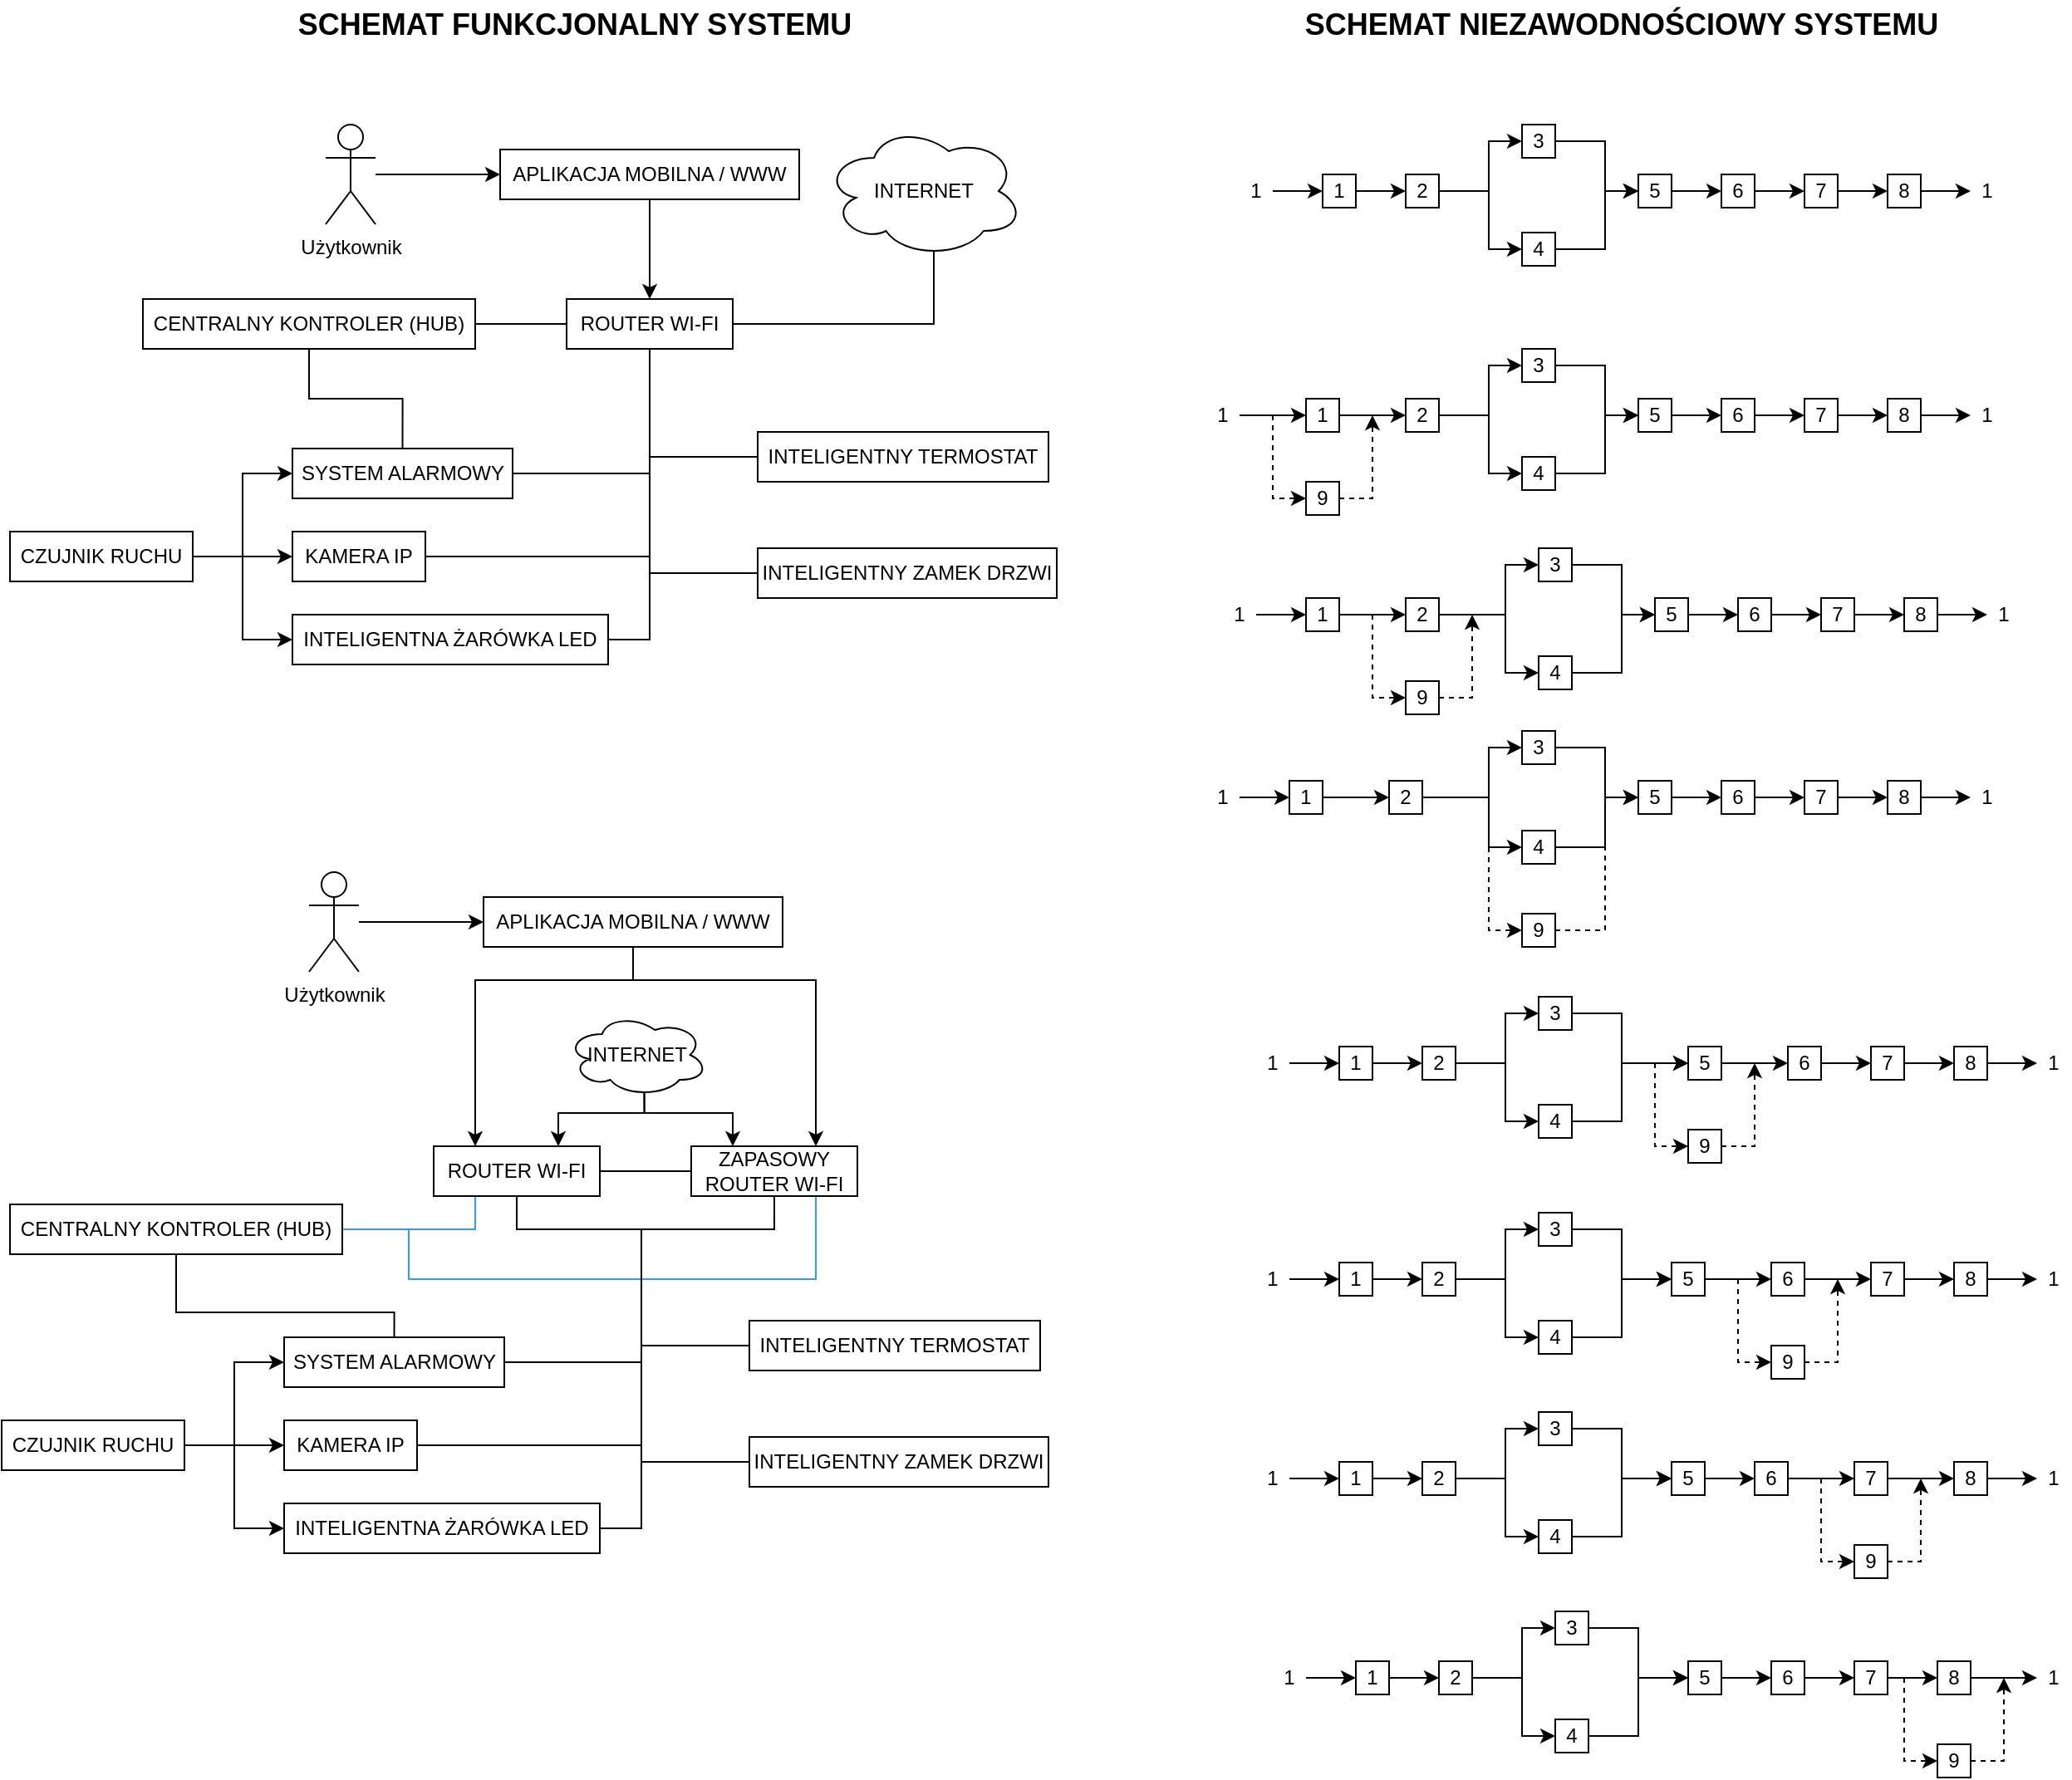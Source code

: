 <mxfile version="28.2.8">
  <diagram name="Page-1" id="LXGx91UN10P6GlVMGsaX">
    <mxGraphModel dx="1375" dy="741" grid="1" gridSize="10" guides="1" tooltips="1" connect="1" arrows="1" fold="1" page="1" pageScale="1" pageWidth="827" pageHeight="1169" math="0" shadow="0">
      <root>
        <mxCell id="0" />
        <mxCell id="1" parent="0" />
        <mxCell id="x99MnezzHazOgLGOoJsA-1" style="edgeStyle=orthogonalEdgeStyle;rounded=0;orthogonalLoop=1;jettySize=auto;html=1;exitX=0.5;exitY=1;exitDx=0;exitDy=0;entryX=0.5;entryY=0;entryDx=0;entryDy=0;" parent="1" source="x99MnezzHazOgLGOoJsA-2" target="x99MnezzHazOgLGOoJsA-14" edge="1">
          <mxGeometry relative="1" as="geometry" />
        </mxCell>
        <mxCell id="x99MnezzHazOgLGOoJsA-2" value="&lt;div&gt;APLIKACJA MOBILNA / WWW&lt;/div&gt;" style="rounded=0;whiteSpace=wrap;html=1;" parent="1" vertex="1">
          <mxGeometry x="595" y="210" width="180" height="30" as="geometry" />
        </mxCell>
        <mxCell id="x99MnezzHazOgLGOoJsA-3" style="edgeStyle=orthogonalEdgeStyle;rounded=0;orthogonalLoop=1;jettySize=auto;html=1;exitX=0.5;exitY=1;exitDx=0;exitDy=0;entryX=0.5;entryY=0;entryDx=0;entryDy=0;endArrow=none;endFill=0;" parent="1" source="x99MnezzHazOgLGOoJsA-4" target="x99MnezzHazOgLGOoJsA-6" edge="1">
          <mxGeometry relative="1" as="geometry" />
        </mxCell>
        <mxCell id="x99MnezzHazOgLGOoJsA-4" value="&lt;div&gt;CENTRALNY KONTROLER (HUB)&lt;/div&gt;" style="rounded=0;whiteSpace=wrap;html=1;" parent="1" vertex="1">
          <mxGeometry x="380" y="300" width="200" height="30" as="geometry" />
        </mxCell>
        <mxCell id="x99MnezzHazOgLGOoJsA-5" value="&lt;div&gt;INTELIGENTNY TERMOSTAT&lt;/div&gt;" style="rounded=0;whiteSpace=wrap;html=1;" parent="1" vertex="1">
          <mxGeometry x="750" y="380" width="175" height="30" as="geometry" />
        </mxCell>
        <mxCell id="x99MnezzHazOgLGOoJsA-6" value="&lt;div&gt;SYSTEM ALARMOWY&lt;/div&gt;" style="rounded=0;whiteSpace=wrap;html=1;" parent="1" vertex="1">
          <mxGeometry x="470" y="390" width="132.5" height="30" as="geometry" />
        </mxCell>
        <mxCell id="x99MnezzHazOgLGOoJsA-7" value="&lt;div&gt;KAMERA IP&lt;/div&gt;" style="rounded=0;whiteSpace=wrap;html=1;" parent="1" vertex="1">
          <mxGeometry x="470" y="440" width="80" height="30" as="geometry" />
        </mxCell>
        <mxCell id="x99MnezzHazOgLGOoJsA-8" style="edgeStyle=orthogonalEdgeStyle;rounded=0;orthogonalLoop=1;jettySize=auto;html=1;exitX=0.5;exitY=1;exitDx=0;exitDy=0;entryX=1;entryY=0.5;entryDx=0;entryDy=0;endArrow=none;endFill=0;" parent="1" source="x99MnezzHazOgLGOoJsA-14" target="x99MnezzHazOgLGOoJsA-7" edge="1">
          <mxGeometry relative="1" as="geometry" />
        </mxCell>
        <mxCell id="x99MnezzHazOgLGOoJsA-9" style="edgeStyle=orthogonalEdgeStyle;rounded=0;orthogonalLoop=1;jettySize=auto;html=1;exitX=0.5;exitY=1;exitDx=0;exitDy=0;entryX=1;entryY=0.5;entryDx=0;entryDy=0;endArrow=none;endFill=0;" parent="1" source="x99MnezzHazOgLGOoJsA-14" target="x99MnezzHazOgLGOoJsA-6" edge="1">
          <mxGeometry relative="1" as="geometry" />
        </mxCell>
        <mxCell id="x99MnezzHazOgLGOoJsA-10" style="edgeStyle=orthogonalEdgeStyle;rounded=0;orthogonalLoop=1;jettySize=auto;html=1;exitX=0.5;exitY=1;exitDx=0;exitDy=0;entryX=1;entryY=0.5;entryDx=0;entryDy=0;endArrow=none;endFill=0;" parent="1" source="x99MnezzHazOgLGOoJsA-14" target="x99MnezzHazOgLGOoJsA-20" edge="1">
          <mxGeometry relative="1" as="geometry" />
        </mxCell>
        <mxCell id="x99MnezzHazOgLGOoJsA-11" style="edgeStyle=orthogonalEdgeStyle;rounded=0;orthogonalLoop=1;jettySize=auto;html=1;exitX=0.5;exitY=1;exitDx=0;exitDy=0;entryX=0;entryY=0.5;entryDx=0;entryDy=0;endArrow=none;endFill=0;" parent="1" source="x99MnezzHazOgLGOoJsA-14" target="x99MnezzHazOgLGOoJsA-5" edge="1">
          <mxGeometry relative="1" as="geometry" />
        </mxCell>
        <mxCell id="x99MnezzHazOgLGOoJsA-12" style="edgeStyle=orthogonalEdgeStyle;rounded=0;orthogonalLoop=1;jettySize=auto;html=1;exitX=0.5;exitY=1;exitDx=0;exitDy=0;entryX=0;entryY=0.5;entryDx=0;entryDy=0;endArrow=none;endFill=0;" parent="1" source="x99MnezzHazOgLGOoJsA-14" target="x99MnezzHazOgLGOoJsA-19" edge="1">
          <mxGeometry relative="1" as="geometry" />
        </mxCell>
        <mxCell id="x99MnezzHazOgLGOoJsA-13" style="edgeStyle=orthogonalEdgeStyle;rounded=0;orthogonalLoop=1;jettySize=auto;html=1;exitX=0;exitY=0.5;exitDx=0;exitDy=0;entryX=1;entryY=0.5;entryDx=0;entryDy=0;endArrow=none;endFill=0;" parent="1" source="x99MnezzHazOgLGOoJsA-14" target="x99MnezzHazOgLGOoJsA-4" edge="1">
          <mxGeometry relative="1" as="geometry" />
        </mxCell>
        <mxCell id="x99MnezzHazOgLGOoJsA-14" value="&lt;div&gt;ROUTER WI-FI&lt;/div&gt;" style="rounded=0;whiteSpace=wrap;html=1;" parent="1" vertex="1">
          <mxGeometry x="635" y="300" width="100" height="30" as="geometry" />
        </mxCell>
        <mxCell id="x99MnezzHazOgLGOoJsA-15" style="edgeStyle=orthogonalEdgeStyle;rounded=0;orthogonalLoop=1;jettySize=auto;html=1;exitX=1;exitY=0.5;exitDx=0;exitDy=0;entryX=0;entryY=0.5;entryDx=0;entryDy=0;" parent="1" source="x99MnezzHazOgLGOoJsA-18" target="x99MnezzHazOgLGOoJsA-7" edge="1">
          <mxGeometry relative="1" as="geometry" />
        </mxCell>
        <mxCell id="x99MnezzHazOgLGOoJsA-16" style="edgeStyle=orthogonalEdgeStyle;rounded=0;orthogonalLoop=1;jettySize=auto;html=1;exitX=1;exitY=0.5;exitDx=0;exitDy=0;entryX=0;entryY=0.5;entryDx=0;entryDy=0;" parent="1" source="x99MnezzHazOgLGOoJsA-18" target="x99MnezzHazOgLGOoJsA-6" edge="1">
          <mxGeometry relative="1" as="geometry" />
        </mxCell>
        <mxCell id="x99MnezzHazOgLGOoJsA-17" style="edgeStyle=orthogonalEdgeStyle;rounded=0;orthogonalLoop=1;jettySize=auto;html=1;exitX=1;exitY=0.5;exitDx=0;exitDy=0;entryX=0;entryY=0.5;entryDx=0;entryDy=0;" parent="1" source="x99MnezzHazOgLGOoJsA-18" target="x99MnezzHazOgLGOoJsA-20" edge="1">
          <mxGeometry relative="1" as="geometry" />
        </mxCell>
        <mxCell id="x99MnezzHazOgLGOoJsA-18" value="&lt;div&gt;CZUJNIK RUCHU&lt;/div&gt;" style="rounded=0;whiteSpace=wrap;html=1;" parent="1" vertex="1">
          <mxGeometry x="300" y="440" width="110" height="30" as="geometry" />
        </mxCell>
        <mxCell id="x99MnezzHazOgLGOoJsA-19" value="&lt;div&gt;INTELIGENTNY ZAMEK DRZWI&lt;/div&gt;" style="rounded=0;whiteSpace=wrap;html=1;" parent="1" vertex="1">
          <mxGeometry x="750" y="450" width="180" height="30" as="geometry" />
        </mxCell>
        <mxCell id="x99MnezzHazOgLGOoJsA-20" value="&lt;div&gt;INTELIGENTNA ŻARÓWKA LED&lt;/div&gt;" style="rounded=0;whiteSpace=wrap;html=1;" parent="1" vertex="1">
          <mxGeometry x="470" y="490" width="190" height="30" as="geometry" />
        </mxCell>
        <mxCell id="x99MnezzHazOgLGOoJsA-21" style="edgeStyle=orthogonalEdgeStyle;rounded=0;orthogonalLoop=1;jettySize=auto;html=1;entryX=0;entryY=0.5;entryDx=0;entryDy=0;" parent="1" source="x99MnezzHazOgLGOoJsA-22" target="x99MnezzHazOgLGOoJsA-2" edge="1">
          <mxGeometry relative="1" as="geometry" />
        </mxCell>
        <mxCell id="x99MnezzHazOgLGOoJsA-22" value="&lt;div&gt;Użytkownik&lt;/div&gt;" style="shape=umlActor;verticalLabelPosition=bottom;verticalAlign=top;html=1;outlineConnect=0;" parent="1" vertex="1">
          <mxGeometry x="490" y="195" width="30" height="60" as="geometry" />
        </mxCell>
        <mxCell id="x99MnezzHazOgLGOoJsA-23" value="INTERNET" style="ellipse;shape=cloud;whiteSpace=wrap;html=1;" parent="1" vertex="1">
          <mxGeometry x="790" y="195" width="120" height="80" as="geometry" />
        </mxCell>
        <mxCell id="x99MnezzHazOgLGOoJsA-24" style="edgeStyle=orthogonalEdgeStyle;rounded=0;orthogonalLoop=1;jettySize=auto;html=1;exitX=1;exitY=0.5;exitDx=0;exitDy=0;entryX=0.55;entryY=0.95;entryDx=0;entryDy=0;entryPerimeter=0;endArrow=none;endFill=0;" parent="1" source="x99MnezzHazOgLGOoJsA-14" target="x99MnezzHazOgLGOoJsA-23" edge="1">
          <mxGeometry relative="1" as="geometry" />
        </mxCell>
        <mxCell id="x99MnezzHazOgLGOoJsA-25" value="&lt;font style=&quot;font-size: 18px;&quot;&gt;&lt;b&gt;SCHEMAT FUNKCJONALNY SYSTEMU&lt;/b&gt;&lt;/font&gt;" style="text;html=1;whiteSpace=wrap;strokeColor=none;fillColor=none;align=center;verticalAlign=middle;rounded=0;" parent="1" vertex="1">
          <mxGeometry x="460" y="120" width="360" height="30" as="geometry" />
        </mxCell>
        <mxCell id="x99MnezzHazOgLGOoJsA-26" value="&lt;font style=&quot;font-size: 18px;&quot;&gt;&lt;b&gt;SCHEMAT NIEZAWODNOŚCIOWY SYSTEMU&lt;/b&gt;&lt;/font&gt;" style="text;html=1;whiteSpace=wrap;strokeColor=none;fillColor=none;align=center;verticalAlign=middle;rounded=0;" parent="1" vertex="1">
          <mxGeometry x="1060" y="120" width="420" height="30" as="geometry" />
        </mxCell>
        <mxCell id="x99MnezzHazOgLGOoJsA-82" style="edgeStyle=orthogonalEdgeStyle;rounded=0;orthogonalLoop=1;jettySize=auto;html=1;exitX=1;exitY=0.5;exitDx=0;exitDy=0;entryX=0;entryY=0.5;entryDx=0;entryDy=0;" parent="1" source="x99MnezzHazOgLGOoJsA-72" target="x99MnezzHazOgLGOoJsA-73" edge="1">
          <mxGeometry relative="1" as="geometry" />
        </mxCell>
        <mxCell id="x99MnezzHazOgLGOoJsA-72" value="1" style="rounded=0;whiteSpace=wrap;html=1;strokeColor=none;fillColor=default;" parent="1" vertex="1">
          <mxGeometry x="1040" y="225" width="20" height="20" as="geometry" />
        </mxCell>
        <mxCell id="x99MnezzHazOgLGOoJsA-83" style="edgeStyle=orthogonalEdgeStyle;rounded=0;orthogonalLoop=1;jettySize=auto;html=1;exitX=1;exitY=0.5;exitDx=0;exitDy=0;entryX=0;entryY=0.5;entryDx=0;entryDy=0;" parent="1" source="x99MnezzHazOgLGOoJsA-73" target="x99MnezzHazOgLGOoJsA-74" edge="1">
          <mxGeometry relative="1" as="geometry" />
        </mxCell>
        <mxCell id="x99MnezzHazOgLGOoJsA-73" value="1" style="rounded=0;whiteSpace=wrap;html=1;" parent="1" vertex="1">
          <mxGeometry x="1090" y="225" width="20" height="20" as="geometry" />
        </mxCell>
        <mxCell id="x99MnezzHazOgLGOoJsA-74" value="2" style="rounded=0;whiteSpace=wrap;html=1;" parent="1" vertex="1">
          <mxGeometry x="1140" y="225" width="20" height="20" as="geometry" />
        </mxCell>
        <mxCell id="x99MnezzHazOgLGOoJsA-85" style="edgeStyle=orthogonalEdgeStyle;rounded=0;orthogonalLoop=1;jettySize=auto;html=1;exitX=1;exitY=0.5;exitDx=0;exitDy=0;entryX=0;entryY=0.5;entryDx=0;entryDy=0;" parent="1" source="x99MnezzHazOgLGOoJsA-74" target="x99MnezzHazOgLGOoJsA-76" edge="1">
          <mxGeometry relative="1" as="geometry">
            <mxPoint x="1210" y="235" as="sourcePoint" />
            <Array as="points">
              <mxPoint x="1190" y="235" />
              <mxPoint x="1190" y="205" />
            </Array>
          </mxGeometry>
        </mxCell>
        <mxCell id="x99MnezzHazOgLGOoJsA-86" style="edgeStyle=orthogonalEdgeStyle;rounded=0;orthogonalLoop=1;jettySize=auto;html=1;exitX=1;exitY=0.5;exitDx=0;exitDy=0;entryX=0;entryY=0.5;entryDx=0;entryDy=0;" parent="1" source="x99MnezzHazOgLGOoJsA-74" target="x99MnezzHazOgLGOoJsA-77" edge="1">
          <mxGeometry relative="1" as="geometry">
            <mxPoint x="1210" y="235" as="sourcePoint" />
            <Array as="points">
              <mxPoint x="1190" y="235" />
              <mxPoint x="1190" y="270" />
            </Array>
          </mxGeometry>
        </mxCell>
        <mxCell id="x99MnezzHazOgLGOoJsA-87" style="edgeStyle=orthogonalEdgeStyle;rounded=0;orthogonalLoop=1;jettySize=auto;html=1;exitX=1;exitY=0.5;exitDx=0;exitDy=0;entryX=0;entryY=0.5;entryDx=0;entryDy=0;" parent="1" source="x99MnezzHazOgLGOoJsA-76" target="x99MnezzHazOgLGOoJsA-78" edge="1">
          <mxGeometry relative="1" as="geometry">
            <Array as="points">
              <mxPoint x="1260" y="205" />
              <mxPoint x="1260" y="235" />
            </Array>
          </mxGeometry>
        </mxCell>
        <mxCell id="x99MnezzHazOgLGOoJsA-76" value="3" style="rounded=0;whiteSpace=wrap;html=1;" parent="1" vertex="1">
          <mxGeometry x="1210" y="195" width="20" height="20" as="geometry" />
        </mxCell>
        <mxCell id="x99MnezzHazOgLGOoJsA-88" style="edgeStyle=orthogonalEdgeStyle;rounded=0;orthogonalLoop=1;jettySize=auto;html=1;exitX=1;exitY=0.5;exitDx=0;exitDy=0;" parent="1" source="x99MnezzHazOgLGOoJsA-77" edge="1">
          <mxGeometry relative="1" as="geometry">
            <mxPoint x="1280" y="235" as="targetPoint" />
            <Array as="points">
              <mxPoint x="1260" y="270" />
              <mxPoint x="1260" y="235" />
            </Array>
          </mxGeometry>
        </mxCell>
        <mxCell id="x99MnezzHazOgLGOoJsA-77" value="4" style="rounded=0;whiteSpace=wrap;html=1;" parent="1" vertex="1">
          <mxGeometry x="1210" y="260" width="20" height="20" as="geometry" />
        </mxCell>
        <mxCell id="x99MnezzHazOgLGOoJsA-89" style="edgeStyle=orthogonalEdgeStyle;rounded=0;orthogonalLoop=1;jettySize=auto;html=1;exitX=1;exitY=0.5;exitDx=0;exitDy=0;entryX=0;entryY=0.5;entryDx=0;entryDy=0;" parent="1" source="x99MnezzHazOgLGOoJsA-78" target="x99MnezzHazOgLGOoJsA-79" edge="1">
          <mxGeometry relative="1" as="geometry" />
        </mxCell>
        <mxCell id="x99MnezzHazOgLGOoJsA-78" value="5" style="rounded=0;whiteSpace=wrap;html=1;" parent="1" vertex="1">
          <mxGeometry x="1280" y="225" width="20" height="20" as="geometry" />
        </mxCell>
        <mxCell id="x99MnezzHazOgLGOoJsA-90" style="edgeStyle=orthogonalEdgeStyle;rounded=0;orthogonalLoop=1;jettySize=auto;html=1;exitX=1;exitY=0.5;exitDx=0;exitDy=0;entryX=0;entryY=0.5;entryDx=0;entryDy=0;" parent="1" source="x99MnezzHazOgLGOoJsA-79" target="x99MnezzHazOgLGOoJsA-80" edge="1">
          <mxGeometry relative="1" as="geometry" />
        </mxCell>
        <mxCell id="x99MnezzHazOgLGOoJsA-79" value="6" style="rounded=0;whiteSpace=wrap;html=1;" parent="1" vertex="1">
          <mxGeometry x="1330" y="225" width="20" height="20" as="geometry" />
        </mxCell>
        <mxCell id="x99MnezzHazOgLGOoJsA-91" style="edgeStyle=orthogonalEdgeStyle;rounded=0;orthogonalLoop=1;jettySize=auto;html=1;exitX=1;exitY=0.5;exitDx=0;exitDy=0;entryX=0;entryY=0.5;entryDx=0;entryDy=0;" parent="1" source="x99MnezzHazOgLGOoJsA-80" target="x99MnezzHazOgLGOoJsA-93" edge="1">
          <mxGeometry relative="1" as="geometry">
            <mxPoint x="1430" y="235" as="targetPoint" />
          </mxGeometry>
        </mxCell>
        <mxCell id="x99MnezzHazOgLGOoJsA-80" value="7" style="rounded=0;whiteSpace=wrap;html=1;" parent="1" vertex="1">
          <mxGeometry x="1380" y="225" width="20" height="20" as="geometry" />
        </mxCell>
        <mxCell id="x99MnezzHazOgLGOoJsA-92" value="1" style="rounded=0;whiteSpace=wrap;html=1;strokeColor=none;fillColor=default;" parent="1" vertex="1">
          <mxGeometry x="1480" y="225" width="20" height="20" as="geometry" />
        </mxCell>
        <mxCell id="x99MnezzHazOgLGOoJsA-95" style="edgeStyle=orthogonalEdgeStyle;rounded=0;orthogonalLoop=1;jettySize=auto;html=1;exitX=1;exitY=0.5;exitDx=0;exitDy=0;entryX=0;entryY=0.5;entryDx=0;entryDy=0;" parent="1" source="x99MnezzHazOgLGOoJsA-93" target="x99MnezzHazOgLGOoJsA-92" edge="1">
          <mxGeometry relative="1" as="geometry" />
        </mxCell>
        <mxCell id="x99MnezzHazOgLGOoJsA-93" value="8" style="rounded=0;whiteSpace=wrap;html=1;" parent="1" vertex="1">
          <mxGeometry x="1430" y="225" width="20" height="20" as="geometry" />
        </mxCell>
        <mxCell id="Rtv8AEi2oojKbHXFzOrV-1" style="edgeStyle=orthogonalEdgeStyle;rounded=0;orthogonalLoop=1;jettySize=auto;html=1;exitX=1;exitY=0.5;exitDx=0;exitDy=0;entryX=0;entryY=0.5;entryDx=0;entryDy=0;" parent="1" source="Rtv8AEi2oojKbHXFzOrV-2" target="Rtv8AEi2oojKbHXFzOrV-4" edge="1">
          <mxGeometry relative="1" as="geometry" />
        </mxCell>
        <mxCell id="Rtv8AEi2oojKbHXFzOrV-2" value="1" style="rounded=0;whiteSpace=wrap;html=1;strokeColor=none;fillColor=default;" parent="1" vertex="1">
          <mxGeometry x="1020" y="360" width="20" height="20" as="geometry" />
        </mxCell>
        <mxCell id="Rtv8AEi2oojKbHXFzOrV-3" style="edgeStyle=orthogonalEdgeStyle;rounded=0;orthogonalLoop=1;jettySize=auto;html=1;exitX=1;exitY=0.5;exitDx=0;exitDy=0;entryX=0;entryY=0.5;entryDx=0;entryDy=0;" parent="1" source="Rtv8AEi2oojKbHXFzOrV-4" target="Rtv8AEi2oojKbHXFzOrV-5" edge="1">
          <mxGeometry relative="1" as="geometry" />
        </mxCell>
        <mxCell id="Rtv8AEi2oojKbHXFzOrV-4" value="1" style="rounded=0;whiteSpace=wrap;html=1;" parent="1" vertex="1">
          <mxGeometry x="1080" y="360" width="20" height="20" as="geometry" />
        </mxCell>
        <mxCell id="Rtv8AEi2oojKbHXFzOrV-5" value="2" style="rounded=0;whiteSpace=wrap;html=1;" parent="1" vertex="1">
          <mxGeometry x="1140" y="360" width="20" height="20" as="geometry" />
        </mxCell>
        <mxCell id="Rtv8AEi2oojKbHXFzOrV-6" style="edgeStyle=orthogonalEdgeStyle;rounded=0;orthogonalLoop=1;jettySize=auto;html=1;exitX=1;exitY=0.5;exitDx=0;exitDy=0;entryX=0;entryY=0.5;entryDx=0;entryDy=0;" parent="1" source="Rtv8AEi2oojKbHXFzOrV-5" target="Rtv8AEi2oojKbHXFzOrV-9" edge="1">
          <mxGeometry relative="1" as="geometry">
            <mxPoint x="1210" y="370" as="sourcePoint" />
            <Array as="points">
              <mxPoint x="1190" y="370" />
              <mxPoint x="1190" y="340" />
            </Array>
          </mxGeometry>
        </mxCell>
        <mxCell id="Rtv8AEi2oojKbHXFzOrV-7" style="edgeStyle=orthogonalEdgeStyle;rounded=0;orthogonalLoop=1;jettySize=auto;html=1;exitX=1;exitY=0.5;exitDx=0;exitDy=0;entryX=0;entryY=0.5;entryDx=0;entryDy=0;" parent="1" source="Rtv8AEi2oojKbHXFzOrV-5" target="Rtv8AEi2oojKbHXFzOrV-11" edge="1">
          <mxGeometry relative="1" as="geometry">
            <mxPoint x="1210" y="370" as="sourcePoint" />
            <Array as="points">
              <mxPoint x="1190" y="370" />
              <mxPoint x="1190" y="405" />
            </Array>
          </mxGeometry>
        </mxCell>
        <mxCell id="Rtv8AEi2oojKbHXFzOrV-8" style="edgeStyle=orthogonalEdgeStyle;rounded=0;orthogonalLoop=1;jettySize=auto;html=1;exitX=1;exitY=0.5;exitDx=0;exitDy=0;entryX=0;entryY=0.5;entryDx=0;entryDy=0;" parent="1" source="Rtv8AEi2oojKbHXFzOrV-9" target="Rtv8AEi2oojKbHXFzOrV-13" edge="1">
          <mxGeometry relative="1" as="geometry">
            <Array as="points">
              <mxPoint x="1260" y="340" />
              <mxPoint x="1260" y="370" />
            </Array>
          </mxGeometry>
        </mxCell>
        <mxCell id="Rtv8AEi2oojKbHXFzOrV-9" value="3" style="rounded=0;whiteSpace=wrap;html=1;" parent="1" vertex="1">
          <mxGeometry x="1210" y="330" width="20" height="20" as="geometry" />
        </mxCell>
        <mxCell id="Rtv8AEi2oojKbHXFzOrV-10" style="edgeStyle=orthogonalEdgeStyle;rounded=0;orthogonalLoop=1;jettySize=auto;html=1;exitX=1;exitY=0.5;exitDx=0;exitDy=0;" parent="1" source="Rtv8AEi2oojKbHXFzOrV-11" edge="1">
          <mxGeometry relative="1" as="geometry">
            <mxPoint x="1280" y="370" as="targetPoint" />
            <Array as="points">
              <mxPoint x="1260" y="405" />
              <mxPoint x="1260" y="370" />
            </Array>
          </mxGeometry>
        </mxCell>
        <mxCell id="Rtv8AEi2oojKbHXFzOrV-11" value="4" style="rounded=0;whiteSpace=wrap;html=1;" parent="1" vertex="1">
          <mxGeometry x="1210" y="395" width="20" height="20" as="geometry" />
        </mxCell>
        <mxCell id="Rtv8AEi2oojKbHXFzOrV-12" style="edgeStyle=orthogonalEdgeStyle;rounded=0;orthogonalLoop=1;jettySize=auto;html=1;exitX=1;exitY=0.5;exitDx=0;exitDy=0;entryX=0;entryY=0.5;entryDx=0;entryDy=0;" parent="1" source="Rtv8AEi2oojKbHXFzOrV-13" target="Rtv8AEi2oojKbHXFzOrV-15" edge="1">
          <mxGeometry relative="1" as="geometry" />
        </mxCell>
        <mxCell id="Rtv8AEi2oojKbHXFzOrV-13" value="5" style="rounded=0;whiteSpace=wrap;html=1;" parent="1" vertex="1">
          <mxGeometry x="1280" y="360" width="20" height="20" as="geometry" />
        </mxCell>
        <mxCell id="Rtv8AEi2oojKbHXFzOrV-14" style="edgeStyle=orthogonalEdgeStyle;rounded=0;orthogonalLoop=1;jettySize=auto;html=1;exitX=1;exitY=0.5;exitDx=0;exitDy=0;entryX=0;entryY=0.5;entryDx=0;entryDy=0;" parent="1" source="Rtv8AEi2oojKbHXFzOrV-15" target="Rtv8AEi2oojKbHXFzOrV-17" edge="1">
          <mxGeometry relative="1" as="geometry" />
        </mxCell>
        <mxCell id="Rtv8AEi2oojKbHXFzOrV-15" value="6" style="rounded=0;whiteSpace=wrap;html=1;" parent="1" vertex="1">
          <mxGeometry x="1330" y="360" width="20" height="20" as="geometry" />
        </mxCell>
        <mxCell id="Rtv8AEi2oojKbHXFzOrV-16" style="edgeStyle=orthogonalEdgeStyle;rounded=0;orthogonalLoop=1;jettySize=auto;html=1;exitX=1;exitY=0.5;exitDx=0;exitDy=0;entryX=0;entryY=0.5;entryDx=0;entryDy=0;" parent="1" source="Rtv8AEi2oojKbHXFzOrV-17" target="Rtv8AEi2oojKbHXFzOrV-20" edge="1">
          <mxGeometry relative="1" as="geometry">
            <mxPoint x="1430" y="370" as="targetPoint" />
          </mxGeometry>
        </mxCell>
        <mxCell id="Rtv8AEi2oojKbHXFzOrV-17" value="7" style="rounded=0;whiteSpace=wrap;html=1;" parent="1" vertex="1">
          <mxGeometry x="1380" y="360" width="20" height="20" as="geometry" />
        </mxCell>
        <mxCell id="Rtv8AEi2oojKbHXFzOrV-18" value="1" style="rounded=0;whiteSpace=wrap;html=1;strokeColor=none;fillColor=default;" parent="1" vertex="1">
          <mxGeometry x="1480" y="360" width="20" height="20" as="geometry" />
        </mxCell>
        <mxCell id="Rtv8AEi2oojKbHXFzOrV-19" style="edgeStyle=orthogonalEdgeStyle;rounded=0;orthogonalLoop=1;jettySize=auto;html=1;exitX=1;exitY=0.5;exitDx=0;exitDy=0;entryX=0;entryY=0.5;entryDx=0;entryDy=0;" parent="1" source="Rtv8AEi2oojKbHXFzOrV-20" target="Rtv8AEi2oojKbHXFzOrV-18" edge="1">
          <mxGeometry relative="1" as="geometry" />
        </mxCell>
        <mxCell id="Rtv8AEi2oojKbHXFzOrV-20" value="8" style="rounded=0;whiteSpace=wrap;html=1;" parent="1" vertex="1">
          <mxGeometry x="1430" y="360" width="20" height="20" as="geometry" />
        </mxCell>
        <mxCell id="Rtv8AEi2oojKbHXFzOrV-23" style="edgeStyle=orthogonalEdgeStyle;rounded=0;orthogonalLoop=1;jettySize=auto;html=1;exitX=0;exitY=0.5;exitDx=0;exitDy=0;entryX=0;entryY=0.5;entryDx=0;entryDy=0;strokeColor=default;dashed=1;" parent="1" target="Rtv8AEi2oojKbHXFzOrV-21" edge="1">
          <mxGeometry relative="1" as="geometry">
            <mxPoint x="1060" y="370" as="sourcePoint" />
            <Array as="points">
              <mxPoint x="1060" y="420" />
            </Array>
          </mxGeometry>
        </mxCell>
        <mxCell id="Rtv8AEi2oojKbHXFzOrV-24" style="edgeStyle=orthogonalEdgeStyle;rounded=0;orthogonalLoop=1;jettySize=auto;html=1;exitX=1;exitY=0.5;exitDx=0;exitDy=0;dashed=1;" parent="1" source="Rtv8AEi2oojKbHXFzOrV-21" edge="1">
          <mxGeometry relative="1" as="geometry">
            <mxPoint x="1120" y="370" as="targetPoint" />
            <Array as="points">
              <mxPoint x="1120" y="420" />
            </Array>
          </mxGeometry>
        </mxCell>
        <mxCell id="Rtv8AEi2oojKbHXFzOrV-21" value="9" style="rounded=0;whiteSpace=wrap;html=1;" parent="1" vertex="1">
          <mxGeometry x="1080" y="410" width="20" height="20" as="geometry" />
        </mxCell>
        <mxCell id="Rtv8AEi2oojKbHXFzOrV-48" style="edgeStyle=orthogonalEdgeStyle;rounded=0;orthogonalLoop=1;jettySize=auto;html=1;exitX=1;exitY=0.5;exitDx=0;exitDy=0;entryX=0;entryY=0.5;entryDx=0;entryDy=0;" parent="1" source="Rtv8AEi2oojKbHXFzOrV-49" target="Rtv8AEi2oojKbHXFzOrV-51" edge="1">
          <mxGeometry relative="1" as="geometry" />
        </mxCell>
        <mxCell id="Rtv8AEi2oojKbHXFzOrV-49" value="1" style="rounded=0;whiteSpace=wrap;html=1;strokeColor=none;fillColor=default;" parent="1" vertex="1">
          <mxGeometry x="1030" y="480" width="20" height="20" as="geometry" />
        </mxCell>
        <mxCell id="Rtv8AEi2oojKbHXFzOrV-50" style="edgeStyle=orthogonalEdgeStyle;rounded=0;orthogonalLoop=1;jettySize=auto;html=1;exitX=1;exitY=0.5;exitDx=0;exitDy=0;entryX=0;entryY=0.5;entryDx=0;entryDy=0;" parent="1" source="Rtv8AEi2oojKbHXFzOrV-51" target="Rtv8AEi2oojKbHXFzOrV-52" edge="1">
          <mxGeometry relative="1" as="geometry" />
        </mxCell>
        <mxCell id="Rtv8AEi2oojKbHXFzOrV-51" value="1" style="rounded=0;whiteSpace=wrap;html=1;" parent="1" vertex="1">
          <mxGeometry x="1080" y="480" width="20" height="20" as="geometry" />
        </mxCell>
        <mxCell id="Rtv8AEi2oojKbHXFzOrV-52" value="2" style="rounded=0;whiteSpace=wrap;html=1;" parent="1" vertex="1">
          <mxGeometry x="1140" y="480" width="20" height="20" as="geometry" />
        </mxCell>
        <mxCell id="Rtv8AEi2oojKbHXFzOrV-53" style="edgeStyle=orthogonalEdgeStyle;rounded=0;orthogonalLoop=1;jettySize=auto;html=1;exitX=1;exitY=0.5;exitDx=0;exitDy=0;entryX=0;entryY=0.5;entryDx=0;entryDy=0;" parent="1" source="Rtv8AEi2oojKbHXFzOrV-52" target="Rtv8AEi2oojKbHXFzOrV-56" edge="1">
          <mxGeometry relative="1" as="geometry">
            <mxPoint x="1210" y="490" as="sourcePoint" />
            <Array as="points">
              <mxPoint x="1200" y="490" />
              <mxPoint x="1200" y="460" />
            </Array>
          </mxGeometry>
        </mxCell>
        <mxCell id="Rtv8AEi2oojKbHXFzOrV-54" style="edgeStyle=orthogonalEdgeStyle;rounded=0;orthogonalLoop=1;jettySize=auto;html=1;exitX=1;exitY=0.5;exitDx=0;exitDy=0;entryX=0;entryY=0.5;entryDx=0;entryDy=0;" parent="1" source="Rtv8AEi2oojKbHXFzOrV-52" target="Rtv8AEi2oojKbHXFzOrV-58" edge="1">
          <mxGeometry relative="1" as="geometry">
            <mxPoint x="1210" y="490" as="sourcePoint" />
            <Array as="points">
              <mxPoint x="1200" y="490" />
              <mxPoint x="1200" y="525" />
            </Array>
          </mxGeometry>
        </mxCell>
        <mxCell id="Rtv8AEi2oojKbHXFzOrV-55" style="edgeStyle=orthogonalEdgeStyle;rounded=0;orthogonalLoop=1;jettySize=auto;html=1;exitX=1;exitY=0.5;exitDx=0;exitDy=0;entryX=0;entryY=0.5;entryDx=0;entryDy=0;" parent="1" source="Rtv8AEi2oojKbHXFzOrV-56" target="Rtv8AEi2oojKbHXFzOrV-60" edge="1">
          <mxGeometry relative="1" as="geometry">
            <Array as="points">
              <mxPoint x="1270" y="460" />
              <mxPoint x="1270" y="490" />
            </Array>
          </mxGeometry>
        </mxCell>
        <mxCell id="Rtv8AEi2oojKbHXFzOrV-56" value="3" style="rounded=0;whiteSpace=wrap;html=1;" parent="1" vertex="1">
          <mxGeometry x="1220" y="450" width="20" height="20" as="geometry" />
        </mxCell>
        <mxCell id="Rtv8AEi2oojKbHXFzOrV-57" style="edgeStyle=orthogonalEdgeStyle;rounded=0;orthogonalLoop=1;jettySize=auto;html=1;exitX=1;exitY=0.5;exitDx=0;exitDy=0;" parent="1" source="Rtv8AEi2oojKbHXFzOrV-58" edge="1">
          <mxGeometry relative="1" as="geometry">
            <mxPoint x="1290" y="490" as="targetPoint" />
            <Array as="points">
              <mxPoint x="1270" y="525" />
              <mxPoint x="1270" y="490" />
            </Array>
          </mxGeometry>
        </mxCell>
        <mxCell id="Rtv8AEi2oojKbHXFzOrV-58" value="4" style="rounded=0;whiteSpace=wrap;html=1;" parent="1" vertex="1">
          <mxGeometry x="1220" y="515" width="20" height="20" as="geometry" />
        </mxCell>
        <mxCell id="Rtv8AEi2oojKbHXFzOrV-59" style="edgeStyle=orthogonalEdgeStyle;rounded=0;orthogonalLoop=1;jettySize=auto;html=1;exitX=1;exitY=0.5;exitDx=0;exitDy=0;entryX=0;entryY=0.5;entryDx=0;entryDy=0;" parent="1" source="Rtv8AEi2oojKbHXFzOrV-60" target="Rtv8AEi2oojKbHXFzOrV-62" edge="1">
          <mxGeometry relative="1" as="geometry" />
        </mxCell>
        <mxCell id="Rtv8AEi2oojKbHXFzOrV-60" value="5" style="rounded=0;whiteSpace=wrap;html=1;" parent="1" vertex="1">
          <mxGeometry x="1290" y="480" width="20" height="20" as="geometry" />
        </mxCell>
        <mxCell id="Rtv8AEi2oojKbHXFzOrV-61" style="edgeStyle=orthogonalEdgeStyle;rounded=0;orthogonalLoop=1;jettySize=auto;html=1;exitX=1;exitY=0.5;exitDx=0;exitDy=0;entryX=0;entryY=0.5;entryDx=0;entryDy=0;" parent="1" source="Rtv8AEi2oojKbHXFzOrV-62" target="Rtv8AEi2oojKbHXFzOrV-64" edge="1">
          <mxGeometry relative="1" as="geometry" />
        </mxCell>
        <mxCell id="Rtv8AEi2oojKbHXFzOrV-62" value="6" style="rounded=0;whiteSpace=wrap;html=1;" parent="1" vertex="1">
          <mxGeometry x="1340" y="480" width="20" height="20" as="geometry" />
        </mxCell>
        <mxCell id="Rtv8AEi2oojKbHXFzOrV-63" style="edgeStyle=orthogonalEdgeStyle;rounded=0;orthogonalLoop=1;jettySize=auto;html=1;exitX=1;exitY=0.5;exitDx=0;exitDy=0;entryX=0;entryY=0.5;entryDx=0;entryDy=0;" parent="1" source="Rtv8AEi2oojKbHXFzOrV-64" target="Rtv8AEi2oojKbHXFzOrV-67" edge="1">
          <mxGeometry relative="1" as="geometry">
            <mxPoint x="1440" y="490" as="targetPoint" />
          </mxGeometry>
        </mxCell>
        <mxCell id="Rtv8AEi2oojKbHXFzOrV-64" value="7" style="rounded=0;whiteSpace=wrap;html=1;" parent="1" vertex="1">
          <mxGeometry x="1390" y="480" width="20" height="20" as="geometry" />
        </mxCell>
        <mxCell id="Rtv8AEi2oojKbHXFzOrV-65" value="1" style="rounded=0;whiteSpace=wrap;html=1;strokeColor=none;fillColor=default;" parent="1" vertex="1">
          <mxGeometry x="1490" y="480" width="20" height="20" as="geometry" />
        </mxCell>
        <mxCell id="Rtv8AEi2oojKbHXFzOrV-66" style="edgeStyle=orthogonalEdgeStyle;rounded=0;orthogonalLoop=1;jettySize=auto;html=1;exitX=1;exitY=0.5;exitDx=0;exitDy=0;entryX=0;entryY=0.5;entryDx=0;entryDy=0;" parent="1" source="Rtv8AEi2oojKbHXFzOrV-67" target="Rtv8AEi2oojKbHXFzOrV-65" edge="1">
          <mxGeometry relative="1" as="geometry" />
        </mxCell>
        <mxCell id="Rtv8AEi2oojKbHXFzOrV-67" value="8" style="rounded=0;whiteSpace=wrap;html=1;" parent="1" vertex="1">
          <mxGeometry x="1440" y="480" width="20" height="20" as="geometry" />
        </mxCell>
        <mxCell id="Rtv8AEi2oojKbHXFzOrV-68" style="edgeStyle=orthogonalEdgeStyle;rounded=0;orthogonalLoop=1;jettySize=auto;html=1;exitX=0;exitY=0.5;exitDx=0;exitDy=0;entryX=0;entryY=0.5;entryDx=0;entryDy=0;strokeColor=default;dashed=1;" parent="1" target="Rtv8AEi2oojKbHXFzOrV-70" edge="1">
          <mxGeometry relative="1" as="geometry">
            <mxPoint x="1120" y="490" as="sourcePoint" />
            <Array as="points">
              <mxPoint x="1120" y="540" />
            </Array>
          </mxGeometry>
        </mxCell>
        <mxCell id="Rtv8AEi2oojKbHXFzOrV-69" style="edgeStyle=orthogonalEdgeStyle;rounded=0;orthogonalLoop=1;jettySize=auto;html=1;exitX=1;exitY=0.5;exitDx=0;exitDy=0;dashed=1;" parent="1" source="Rtv8AEi2oojKbHXFzOrV-70" edge="1">
          <mxGeometry relative="1" as="geometry">
            <mxPoint x="1180" y="490" as="targetPoint" />
            <Array as="points">
              <mxPoint x="1180" y="540" />
            </Array>
          </mxGeometry>
        </mxCell>
        <mxCell id="Rtv8AEi2oojKbHXFzOrV-70" value="9" style="rounded=0;whiteSpace=wrap;html=1;" parent="1" vertex="1">
          <mxGeometry x="1140" y="530" width="20" height="20" as="geometry" />
        </mxCell>
        <mxCell id="Rtv8AEi2oojKbHXFzOrV-71" style="edgeStyle=orthogonalEdgeStyle;rounded=0;orthogonalLoop=1;jettySize=auto;html=1;exitX=1;exitY=0.5;exitDx=0;exitDy=0;entryX=0;entryY=0.5;entryDx=0;entryDy=0;" parent="1" source="Rtv8AEi2oojKbHXFzOrV-72" target="Rtv8AEi2oojKbHXFzOrV-74" edge="1">
          <mxGeometry relative="1" as="geometry" />
        </mxCell>
        <mxCell id="Rtv8AEi2oojKbHXFzOrV-72" value="1" style="rounded=0;whiteSpace=wrap;html=1;strokeColor=none;fillColor=default;" parent="1" vertex="1">
          <mxGeometry x="1020" y="590" width="20" height="20" as="geometry" />
        </mxCell>
        <mxCell id="Rtv8AEi2oojKbHXFzOrV-73" style="edgeStyle=orthogonalEdgeStyle;rounded=0;orthogonalLoop=1;jettySize=auto;html=1;exitX=1;exitY=0.5;exitDx=0;exitDy=0;entryX=0;entryY=0.5;entryDx=0;entryDy=0;" parent="1" source="Rtv8AEi2oojKbHXFzOrV-74" target="Rtv8AEi2oojKbHXFzOrV-75" edge="1">
          <mxGeometry relative="1" as="geometry" />
        </mxCell>
        <mxCell id="Rtv8AEi2oojKbHXFzOrV-74" value="1" style="rounded=0;whiteSpace=wrap;html=1;" parent="1" vertex="1">
          <mxGeometry x="1070" y="590" width="20" height="20" as="geometry" />
        </mxCell>
        <mxCell id="Rtv8AEi2oojKbHXFzOrV-75" value="2" style="rounded=0;whiteSpace=wrap;html=1;" parent="1" vertex="1">
          <mxGeometry x="1130" y="590" width="20" height="20" as="geometry" />
        </mxCell>
        <mxCell id="Rtv8AEi2oojKbHXFzOrV-76" style="edgeStyle=orthogonalEdgeStyle;rounded=0;orthogonalLoop=1;jettySize=auto;html=1;exitX=1;exitY=0.5;exitDx=0;exitDy=0;entryX=0;entryY=0.5;entryDx=0;entryDy=0;" parent="1" source="Rtv8AEi2oojKbHXFzOrV-75" target="Rtv8AEi2oojKbHXFzOrV-79" edge="1">
          <mxGeometry relative="1" as="geometry">
            <mxPoint x="1200" y="600" as="sourcePoint" />
            <Array as="points">
              <mxPoint x="1190" y="600" />
              <mxPoint x="1190" y="570" />
            </Array>
          </mxGeometry>
        </mxCell>
        <mxCell id="Rtv8AEi2oojKbHXFzOrV-77" style="edgeStyle=orthogonalEdgeStyle;rounded=0;orthogonalLoop=1;jettySize=auto;html=1;exitX=1;exitY=0.5;exitDx=0;exitDy=0;entryX=0;entryY=0.5;entryDx=0;entryDy=0;" parent="1" source="Rtv8AEi2oojKbHXFzOrV-75" target="Rtv8AEi2oojKbHXFzOrV-81" edge="1">
          <mxGeometry relative="1" as="geometry">
            <mxPoint x="1200" y="600" as="sourcePoint" />
            <Array as="points">
              <mxPoint x="1190" y="600" />
              <mxPoint x="1190" y="630" />
            </Array>
          </mxGeometry>
        </mxCell>
        <mxCell id="Rtv8AEi2oojKbHXFzOrV-78" style="edgeStyle=orthogonalEdgeStyle;rounded=0;orthogonalLoop=1;jettySize=auto;html=1;exitX=1;exitY=0.5;exitDx=0;exitDy=0;entryX=0;entryY=0.5;entryDx=0;entryDy=0;" parent="1" source="Rtv8AEi2oojKbHXFzOrV-79" target="Rtv8AEi2oojKbHXFzOrV-83" edge="1">
          <mxGeometry relative="1" as="geometry">
            <Array as="points">
              <mxPoint x="1260" y="570" />
              <mxPoint x="1260" y="600" />
            </Array>
          </mxGeometry>
        </mxCell>
        <mxCell id="Rtv8AEi2oojKbHXFzOrV-79" value="3" style="rounded=0;whiteSpace=wrap;html=1;" parent="1" vertex="1">
          <mxGeometry x="1210" y="560" width="20" height="20" as="geometry" />
        </mxCell>
        <mxCell id="Rtv8AEi2oojKbHXFzOrV-80" style="edgeStyle=orthogonalEdgeStyle;rounded=0;orthogonalLoop=1;jettySize=auto;html=1;exitX=1;exitY=0.5;exitDx=0;exitDy=0;" parent="1" source="Rtv8AEi2oojKbHXFzOrV-81" edge="1">
          <mxGeometry relative="1" as="geometry">
            <mxPoint x="1280" y="600" as="targetPoint" />
            <Array as="points">
              <mxPoint x="1260" y="630" />
              <mxPoint x="1260" y="600" />
            </Array>
          </mxGeometry>
        </mxCell>
        <mxCell id="Rtv8AEi2oojKbHXFzOrV-81" value="4" style="rounded=0;whiteSpace=wrap;html=1;" parent="1" vertex="1">
          <mxGeometry x="1210" y="620" width="20" height="20" as="geometry" />
        </mxCell>
        <mxCell id="Rtv8AEi2oojKbHXFzOrV-82" style="edgeStyle=orthogonalEdgeStyle;rounded=0;orthogonalLoop=1;jettySize=auto;html=1;exitX=1;exitY=0.5;exitDx=0;exitDy=0;entryX=0;entryY=0.5;entryDx=0;entryDy=0;" parent="1" source="Rtv8AEi2oojKbHXFzOrV-83" target="Rtv8AEi2oojKbHXFzOrV-85" edge="1">
          <mxGeometry relative="1" as="geometry" />
        </mxCell>
        <mxCell id="Rtv8AEi2oojKbHXFzOrV-83" value="5" style="rounded=0;whiteSpace=wrap;html=1;" parent="1" vertex="1">
          <mxGeometry x="1280" y="590" width="20" height="20" as="geometry" />
        </mxCell>
        <mxCell id="Rtv8AEi2oojKbHXFzOrV-84" style="edgeStyle=orthogonalEdgeStyle;rounded=0;orthogonalLoop=1;jettySize=auto;html=1;exitX=1;exitY=0.5;exitDx=0;exitDy=0;entryX=0;entryY=0.5;entryDx=0;entryDy=0;" parent="1" source="Rtv8AEi2oojKbHXFzOrV-85" target="Rtv8AEi2oojKbHXFzOrV-87" edge="1">
          <mxGeometry relative="1" as="geometry" />
        </mxCell>
        <mxCell id="Rtv8AEi2oojKbHXFzOrV-85" value="6" style="rounded=0;whiteSpace=wrap;html=1;" parent="1" vertex="1">
          <mxGeometry x="1330" y="590" width="20" height="20" as="geometry" />
        </mxCell>
        <mxCell id="Rtv8AEi2oojKbHXFzOrV-86" style="edgeStyle=orthogonalEdgeStyle;rounded=0;orthogonalLoop=1;jettySize=auto;html=1;exitX=1;exitY=0.5;exitDx=0;exitDy=0;entryX=0;entryY=0.5;entryDx=0;entryDy=0;" parent="1" source="Rtv8AEi2oojKbHXFzOrV-87" target="Rtv8AEi2oojKbHXFzOrV-90" edge="1">
          <mxGeometry relative="1" as="geometry">
            <mxPoint x="1430" y="600" as="targetPoint" />
          </mxGeometry>
        </mxCell>
        <mxCell id="Rtv8AEi2oojKbHXFzOrV-87" value="7" style="rounded=0;whiteSpace=wrap;html=1;" parent="1" vertex="1">
          <mxGeometry x="1380" y="590" width="20" height="20" as="geometry" />
        </mxCell>
        <mxCell id="Rtv8AEi2oojKbHXFzOrV-88" value="1" style="rounded=0;whiteSpace=wrap;html=1;strokeColor=none;fillColor=default;" parent="1" vertex="1">
          <mxGeometry x="1480" y="590" width="20" height="20" as="geometry" />
        </mxCell>
        <mxCell id="Rtv8AEi2oojKbHXFzOrV-89" style="edgeStyle=orthogonalEdgeStyle;rounded=0;orthogonalLoop=1;jettySize=auto;html=1;exitX=1;exitY=0.5;exitDx=0;exitDy=0;entryX=0;entryY=0.5;entryDx=0;entryDy=0;" parent="1" source="Rtv8AEi2oojKbHXFzOrV-90" target="Rtv8AEi2oojKbHXFzOrV-88" edge="1">
          <mxGeometry relative="1" as="geometry" />
        </mxCell>
        <mxCell id="Rtv8AEi2oojKbHXFzOrV-90" value="8" style="rounded=0;whiteSpace=wrap;html=1;" parent="1" vertex="1">
          <mxGeometry x="1430" y="590" width="20" height="20" as="geometry" />
        </mxCell>
        <mxCell id="Rtv8AEi2oojKbHXFzOrV-91" style="edgeStyle=orthogonalEdgeStyle;rounded=0;orthogonalLoop=1;jettySize=auto;html=1;entryX=0;entryY=0.5;entryDx=0;entryDy=0;strokeColor=default;dashed=1;" parent="1" target="Rtv8AEi2oojKbHXFzOrV-93" edge="1">
          <mxGeometry relative="1" as="geometry">
            <mxPoint x="1190" y="630" as="sourcePoint" />
            <Array as="points">
              <mxPoint x="1190" y="680" />
            </Array>
          </mxGeometry>
        </mxCell>
        <mxCell id="Rtv8AEi2oojKbHXFzOrV-92" style="edgeStyle=orthogonalEdgeStyle;rounded=0;orthogonalLoop=1;jettySize=auto;html=1;exitX=1;exitY=0.5;exitDx=0;exitDy=0;dashed=1;startArrow=none;startFill=0;endArrow=none;endFill=0;" parent="1" source="Rtv8AEi2oojKbHXFzOrV-93" edge="1">
          <mxGeometry relative="1" as="geometry">
            <mxPoint x="1260" y="630" as="targetPoint" />
            <Array as="points">
              <mxPoint x="1260" y="680" />
            </Array>
          </mxGeometry>
        </mxCell>
        <mxCell id="Rtv8AEi2oojKbHXFzOrV-93" value="9" style="rounded=0;whiteSpace=wrap;html=1;" parent="1" vertex="1">
          <mxGeometry x="1210" y="670" width="20" height="20" as="geometry" />
        </mxCell>
        <mxCell id="Rtv8AEi2oojKbHXFzOrV-94" style="edgeStyle=orthogonalEdgeStyle;rounded=0;orthogonalLoop=1;jettySize=auto;html=1;exitX=1;exitY=0.5;exitDx=0;exitDy=0;entryX=0;entryY=0.5;entryDx=0;entryDy=0;" parent="1" source="Rtv8AEi2oojKbHXFzOrV-95" target="Rtv8AEi2oojKbHXFzOrV-97" edge="1">
          <mxGeometry relative="1" as="geometry" />
        </mxCell>
        <mxCell id="Rtv8AEi2oojKbHXFzOrV-95" value="1" style="rounded=0;whiteSpace=wrap;html=1;strokeColor=none;fillColor=default;" parent="1" vertex="1">
          <mxGeometry x="1050" y="750" width="20" height="20" as="geometry" />
        </mxCell>
        <mxCell id="Rtv8AEi2oojKbHXFzOrV-96" style="edgeStyle=orthogonalEdgeStyle;rounded=0;orthogonalLoop=1;jettySize=auto;html=1;exitX=1;exitY=0.5;exitDx=0;exitDy=0;entryX=0;entryY=0.5;entryDx=0;entryDy=0;" parent="1" source="Rtv8AEi2oojKbHXFzOrV-97" target="Rtv8AEi2oojKbHXFzOrV-98" edge="1">
          <mxGeometry relative="1" as="geometry" />
        </mxCell>
        <mxCell id="Rtv8AEi2oojKbHXFzOrV-97" value="1" style="rounded=0;whiteSpace=wrap;html=1;" parent="1" vertex="1">
          <mxGeometry x="1100" y="750" width="20" height="20" as="geometry" />
        </mxCell>
        <mxCell id="Rtv8AEi2oojKbHXFzOrV-98" value="2" style="rounded=0;whiteSpace=wrap;html=1;" parent="1" vertex="1">
          <mxGeometry x="1150" y="750" width="20" height="20" as="geometry" />
        </mxCell>
        <mxCell id="Rtv8AEi2oojKbHXFzOrV-99" style="edgeStyle=orthogonalEdgeStyle;rounded=0;orthogonalLoop=1;jettySize=auto;html=1;exitX=1;exitY=0.5;exitDx=0;exitDy=0;entryX=0;entryY=0.5;entryDx=0;entryDy=0;" parent="1" source="Rtv8AEi2oojKbHXFzOrV-98" target="Rtv8AEi2oojKbHXFzOrV-102" edge="1">
          <mxGeometry relative="1" as="geometry">
            <mxPoint x="1220" y="760" as="sourcePoint" />
            <Array as="points">
              <mxPoint x="1200" y="760" />
              <mxPoint x="1200" y="730" />
            </Array>
          </mxGeometry>
        </mxCell>
        <mxCell id="Rtv8AEi2oojKbHXFzOrV-100" style="edgeStyle=orthogonalEdgeStyle;rounded=0;orthogonalLoop=1;jettySize=auto;html=1;exitX=1;exitY=0.5;exitDx=0;exitDy=0;entryX=0;entryY=0.5;entryDx=0;entryDy=0;" parent="1" source="Rtv8AEi2oojKbHXFzOrV-98" target="Rtv8AEi2oojKbHXFzOrV-104" edge="1">
          <mxGeometry relative="1" as="geometry">
            <mxPoint x="1220" y="760" as="sourcePoint" />
            <Array as="points">
              <mxPoint x="1200" y="760" />
              <mxPoint x="1200" y="795" />
            </Array>
          </mxGeometry>
        </mxCell>
        <mxCell id="Rtv8AEi2oojKbHXFzOrV-101" style="edgeStyle=orthogonalEdgeStyle;rounded=0;orthogonalLoop=1;jettySize=auto;html=1;exitX=1;exitY=0.5;exitDx=0;exitDy=0;entryX=0;entryY=0.5;entryDx=0;entryDy=0;" parent="1" source="Rtv8AEi2oojKbHXFzOrV-102" target="Rtv8AEi2oojKbHXFzOrV-106" edge="1">
          <mxGeometry relative="1" as="geometry">
            <Array as="points">
              <mxPoint x="1270" y="730" />
              <mxPoint x="1270" y="760" />
            </Array>
          </mxGeometry>
        </mxCell>
        <mxCell id="Rtv8AEi2oojKbHXFzOrV-102" value="3" style="rounded=0;whiteSpace=wrap;html=1;" parent="1" vertex="1">
          <mxGeometry x="1220" y="720" width="20" height="20" as="geometry" />
        </mxCell>
        <mxCell id="Rtv8AEi2oojKbHXFzOrV-103" style="edgeStyle=orthogonalEdgeStyle;rounded=0;orthogonalLoop=1;jettySize=auto;html=1;exitX=1;exitY=0.5;exitDx=0;exitDy=0;entryX=0;entryY=0.5;entryDx=0;entryDy=0;" parent="1" source="Rtv8AEi2oojKbHXFzOrV-104" target="Rtv8AEi2oojKbHXFzOrV-106" edge="1">
          <mxGeometry relative="1" as="geometry">
            <mxPoint x="1290" y="760" as="targetPoint" />
            <Array as="points">
              <mxPoint x="1270" y="795" />
              <mxPoint x="1270" y="760" />
            </Array>
          </mxGeometry>
        </mxCell>
        <mxCell id="Rtv8AEi2oojKbHXFzOrV-104" value="4" style="rounded=0;whiteSpace=wrap;html=1;" parent="1" vertex="1">
          <mxGeometry x="1220" y="785" width="20" height="20" as="geometry" />
        </mxCell>
        <mxCell id="Rtv8AEi2oojKbHXFzOrV-105" style="edgeStyle=orthogonalEdgeStyle;rounded=0;orthogonalLoop=1;jettySize=auto;html=1;exitX=1;exitY=0.5;exitDx=0;exitDy=0;entryX=0;entryY=0.5;entryDx=0;entryDy=0;" parent="1" source="Rtv8AEi2oojKbHXFzOrV-106" target="Rtv8AEi2oojKbHXFzOrV-108" edge="1">
          <mxGeometry relative="1" as="geometry" />
        </mxCell>
        <mxCell id="Rtv8AEi2oojKbHXFzOrV-106" value="5" style="rounded=0;whiteSpace=wrap;html=1;" parent="1" vertex="1">
          <mxGeometry x="1310" y="750" width="20" height="20" as="geometry" />
        </mxCell>
        <mxCell id="Rtv8AEi2oojKbHXFzOrV-107" style="edgeStyle=orthogonalEdgeStyle;rounded=0;orthogonalLoop=1;jettySize=auto;html=1;exitX=1;exitY=0.5;exitDx=0;exitDy=0;entryX=0;entryY=0.5;entryDx=0;entryDy=0;" parent="1" source="Rtv8AEi2oojKbHXFzOrV-108" target="Rtv8AEi2oojKbHXFzOrV-110" edge="1">
          <mxGeometry relative="1" as="geometry" />
        </mxCell>
        <mxCell id="Rtv8AEi2oojKbHXFzOrV-108" value="6" style="rounded=0;whiteSpace=wrap;html=1;" parent="1" vertex="1">
          <mxGeometry x="1370" y="750" width="20" height="20" as="geometry" />
        </mxCell>
        <mxCell id="Rtv8AEi2oojKbHXFzOrV-109" style="edgeStyle=orthogonalEdgeStyle;rounded=0;orthogonalLoop=1;jettySize=auto;html=1;exitX=1;exitY=0.5;exitDx=0;exitDy=0;entryX=0;entryY=0.5;entryDx=0;entryDy=0;" parent="1" source="Rtv8AEi2oojKbHXFzOrV-110" target="Rtv8AEi2oojKbHXFzOrV-113" edge="1">
          <mxGeometry relative="1" as="geometry">
            <mxPoint x="1465" y="760" as="targetPoint" />
          </mxGeometry>
        </mxCell>
        <mxCell id="Rtv8AEi2oojKbHXFzOrV-110" value="7" style="rounded=0;whiteSpace=wrap;html=1;" parent="1" vertex="1">
          <mxGeometry x="1420" y="750" width="20" height="20" as="geometry" />
        </mxCell>
        <mxCell id="Rtv8AEi2oojKbHXFzOrV-111" value="1" style="rounded=0;whiteSpace=wrap;html=1;strokeColor=none;fillColor=default;" parent="1" vertex="1">
          <mxGeometry x="1520" y="750" width="20" height="20" as="geometry" />
        </mxCell>
        <mxCell id="Rtv8AEi2oojKbHXFzOrV-112" style="edgeStyle=orthogonalEdgeStyle;rounded=0;orthogonalLoop=1;jettySize=auto;html=1;exitX=1;exitY=0.5;exitDx=0;exitDy=0;entryX=0;entryY=0.5;entryDx=0;entryDy=0;" parent="1" source="Rtv8AEi2oojKbHXFzOrV-113" target="Rtv8AEi2oojKbHXFzOrV-111" edge="1">
          <mxGeometry relative="1" as="geometry" />
        </mxCell>
        <mxCell id="Rtv8AEi2oojKbHXFzOrV-113" value="8" style="rounded=0;whiteSpace=wrap;html=1;" parent="1" vertex="1">
          <mxGeometry x="1470" y="750" width="20" height="20" as="geometry" />
        </mxCell>
        <mxCell id="Rtv8AEi2oojKbHXFzOrV-114" style="edgeStyle=orthogonalEdgeStyle;rounded=0;orthogonalLoop=1;jettySize=auto;html=1;exitX=0;exitY=0.5;exitDx=0;exitDy=0;entryX=0;entryY=0.5;entryDx=0;entryDy=0;strokeColor=default;dashed=1;" parent="1" target="Rtv8AEi2oojKbHXFzOrV-116" edge="1">
          <mxGeometry relative="1" as="geometry">
            <mxPoint x="1290" y="760" as="sourcePoint" />
            <Array as="points">
              <mxPoint x="1290" y="810" />
            </Array>
          </mxGeometry>
        </mxCell>
        <mxCell id="Rtv8AEi2oojKbHXFzOrV-115" style="edgeStyle=orthogonalEdgeStyle;rounded=0;orthogonalLoop=1;jettySize=auto;html=1;exitX=1;exitY=0.5;exitDx=0;exitDy=0;dashed=1;" parent="1" source="Rtv8AEi2oojKbHXFzOrV-116" edge="1">
          <mxGeometry relative="1" as="geometry">
            <mxPoint x="1350" y="760" as="targetPoint" />
            <Array as="points">
              <mxPoint x="1350" y="810" />
            </Array>
          </mxGeometry>
        </mxCell>
        <mxCell id="Rtv8AEi2oojKbHXFzOrV-116" value="9" style="rounded=0;whiteSpace=wrap;html=1;" parent="1" vertex="1">
          <mxGeometry x="1310" y="800" width="20" height="20" as="geometry" />
        </mxCell>
        <mxCell id="Rtv8AEi2oojKbHXFzOrV-117" style="edgeStyle=orthogonalEdgeStyle;rounded=0;orthogonalLoop=1;jettySize=auto;html=1;exitX=1;exitY=0.5;exitDx=0;exitDy=0;entryX=0;entryY=0.5;entryDx=0;entryDy=0;" parent="1" source="Rtv8AEi2oojKbHXFzOrV-118" target="Rtv8AEi2oojKbHXFzOrV-120" edge="1">
          <mxGeometry relative="1" as="geometry" />
        </mxCell>
        <mxCell id="Rtv8AEi2oojKbHXFzOrV-118" value="1" style="rounded=0;whiteSpace=wrap;html=1;strokeColor=none;fillColor=default;" parent="1" vertex="1">
          <mxGeometry x="1050" y="880" width="20" height="20" as="geometry" />
        </mxCell>
        <mxCell id="Rtv8AEi2oojKbHXFzOrV-119" style="edgeStyle=orthogonalEdgeStyle;rounded=0;orthogonalLoop=1;jettySize=auto;html=1;exitX=1;exitY=0.5;exitDx=0;exitDy=0;entryX=0;entryY=0.5;entryDx=0;entryDy=0;" parent="1" source="Rtv8AEi2oojKbHXFzOrV-120" target="Rtv8AEi2oojKbHXFzOrV-121" edge="1">
          <mxGeometry relative="1" as="geometry" />
        </mxCell>
        <mxCell id="Rtv8AEi2oojKbHXFzOrV-120" value="1" style="rounded=0;whiteSpace=wrap;html=1;" parent="1" vertex="1">
          <mxGeometry x="1100" y="880" width="20" height="20" as="geometry" />
        </mxCell>
        <mxCell id="Rtv8AEi2oojKbHXFzOrV-121" value="2" style="rounded=0;whiteSpace=wrap;html=1;" parent="1" vertex="1">
          <mxGeometry x="1150" y="880" width="20" height="20" as="geometry" />
        </mxCell>
        <mxCell id="Rtv8AEi2oojKbHXFzOrV-122" style="edgeStyle=orthogonalEdgeStyle;rounded=0;orthogonalLoop=1;jettySize=auto;html=1;exitX=1;exitY=0.5;exitDx=0;exitDy=0;entryX=0;entryY=0.5;entryDx=0;entryDy=0;" parent="1" source="Rtv8AEi2oojKbHXFzOrV-121" target="Rtv8AEi2oojKbHXFzOrV-125" edge="1">
          <mxGeometry relative="1" as="geometry">
            <mxPoint x="1220" y="890" as="sourcePoint" />
            <Array as="points">
              <mxPoint x="1200" y="890" />
              <mxPoint x="1200" y="860" />
            </Array>
          </mxGeometry>
        </mxCell>
        <mxCell id="Rtv8AEi2oojKbHXFzOrV-123" style="edgeStyle=orthogonalEdgeStyle;rounded=0;orthogonalLoop=1;jettySize=auto;html=1;exitX=1;exitY=0.5;exitDx=0;exitDy=0;entryX=0;entryY=0.5;entryDx=0;entryDy=0;" parent="1" source="Rtv8AEi2oojKbHXFzOrV-121" target="Rtv8AEi2oojKbHXFzOrV-127" edge="1">
          <mxGeometry relative="1" as="geometry">
            <mxPoint x="1220" y="890" as="sourcePoint" />
            <Array as="points">
              <mxPoint x="1200" y="890" />
              <mxPoint x="1200" y="925" />
            </Array>
          </mxGeometry>
        </mxCell>
        <mxCell id="Rtv8AEi2oojKbHXFzOrV-124" style="edgeStyle=orthogonalEdgeStyle;rounded=0;orthogonalLoop=1;jettySize=auto;html=1;exitX=1;exitY=0.5;exitDx=0;exitDy=0;entryX=0;entryY=0.5;entryDx=0;entryDy=0;" parent="1" source="Rtv8AEi2oojKbHXFzOrV-125" target="Rtv8AEi2oojKbHXFzOrV-129" edge="1">
          <mxGeometry relative="1" as="geometry">
            <Array as="points">
              <mxPoint x="1270" y="860" />
              <mxPoint x="1270" y="890" />
            </Array>
          </mxGeometry>
        </mxCell>
        <mxCell id="Rtv8AEi2oojKbHXFzOrV-125" value="3" style="rounded=0;whiteSpace=wrap;html=1;" parent="1" vertex="1">
          <mxGeometry x="1220" y="850" width="20" height="20" as="geometry" />
        </mxCell>
        <mxCell id="Rtv8AEi2oojKbHXFzOrV-126" style="edgeStyle=orthogonalEdgeStyle;rounded=0;orthogonalLoop=1;jettySize=auto;html=1;exitX=1;exitY=0.5;exitDx=0;exitDy=0;entryX=0;entryY=0.5;entryDx=0;entryDy=0;" parent="1" source="Rtv8AEi2oojKbHXFzOrV-127" target="Rtv8AEi2oojKbHXFzOrV-129" edge="1">
          <mxGeometry relative="1" as="geometry">
            <mxPoint x="1290" y="890" as="targetPoint" />
            <Array as="points">
              <mxPoint x="1270" y="925" />
              <mxPoint x="1270" y="890" />
            </Array>
          </mxGeometry>
        </mxCell>
        <mxCell id="Rtv8AEi2oojKbHXFzOrV-127" value="4" style="rounded=0;whiteSpace=wrap;html=1;" parent="1" vertex="1">
          <mxGeometry x="1220" y="915" width="20" height="20" as="geometry" />
        </mxCell>
        <mxCell id="Rtv8AEi2oojKbHXFzOrV-128" style="edgeStyle=orthogonalEdgeStyle;rounded=0;orthogonalLoop=1;jettySize=auto;html=1;exitX=1;exitY=0.5;exitDx=0;exitDy=0;entryX=0;entryY=0.5;entryDx=0;entryDy=0;" parent="1" source="Rtv8AEi2oojKbHXFzOrV-129" target="Rtv8AEi2oojKbHXFzOrV-131" edge="1">
          <mxGeometry relative="1" as="geometry" />
        </mxCell>
        <mxCell id="Rtv8AEi2oojKbHXFzOrV-129" value="5" style="rounded=0;whiteSpace=wrap;html=1;" parent="1" vertex="1">
          <mxGeometry x="1300" y="880" width="20" height="20" as="geometry" />
        </mxCell>
        <mxCell id="Rtv8AEi2oojKbHXFzOrV-130" style="edgeStyle=orthogonalEdgeStyle;rounded=0;orthogonalLoop=1;jettySize=auto;html=1;exitX=1;exitY=0.5;exitDx=0;exitDy=0;entryX=0;entryY=0.5;entryDx=0;entryDy=0;" parent="1" source="Rtv8AEi2oojKbHXFzOrV-131" target="Rtv8AEi2oojKbHXFzOrV-133" edge="1">
          <mxGeometry relative="1" as="geometry" />
        </mxCell>
        <mxCell id="Rtv8AEi2oojKbHXFzOrV-131" value="6" style="rounded=0;whiteSpace=wrap;html=1;" parent="1" vertex="1">
          <mxGeometry x="1360" y="880" width="20" height="20" as="geometry" />
        </mxCell>
        <mxCell id="Rtv8AEi2oojKbHXFzOrV-132" style="edgeStyle=orthogonalEdgeStyle;rounded=0;orthogonalLoop=1;jettySize=auto;html=1;exitX=1;exitY=0.5;exitDx=0;exitDy=0;entryX=0;entryY=0.5;entryDx=0;entryDy=0;" parent="1" source="Rtv8AEi2oojKbHXFzOrV-133" target="Rtv8AEi2oojKbHXFzOrV-136" edge="1">
          <mxGeometry relative="1" as="geometry">
            <mxPoint x="1465" y="890" as="targetPoint" />
          </mxGeometry>
        </mxCell>
        <mxCell id="Rtv8AEi2oojKbHXFzOrV-133" value="7" style="rounded=0;whiteSpace=wrap;html=1;" parent="1" vertex="1">
          <mxGeometry x="1420" y="880" width="20" height="20" as="geometry" />
        </mxCell>
        <mxCell id="Rtv8AEi2oojKbHXFzOrV-134" value="1" style="rounded=0;whiteSpace=wrap;html=1;strokeColor=none;fillColor=default;" parent="1" vertex="1">
          <mxGeometry x="1520" y="880" width="20" height="20" as="geometry" />
        </mxCell>
        <mxCell id="Rtv8AEi2oojKbHXFzOrV-135" style="edgeStyle=orthogonalEdgeStyle;rounded=0;orthogonalLoop=1;jettySize=auto;html=1;exitX=1;exitY=0.5;exitDx=0;exitDy=0;entryX=0;entryY=0.5;entryDx=0;entryDy=0;" parent="1" source="Rtv8AEi2oojKbHXFzOrV-136" target="Rtv8AEi2oojKbHXFzOrV-134" edge="1">
          <mxGeometry relative="1" as="geometry" />
        </mxCell>
        <mxCell id="Rtv8AEi2oojKbHXFzOrV-136" value="8" style="rounded=0;whiteSpace=wrap;html=1;" parent="1" vertex="1">
          <mxGeometry x="1470" y="880" width="20" height="20" as="geometry" />
        </mxCell>
        <mxCell id="Rtv8AEi2oojKbHXFzOrV-137" style="edgeStyle=orthogonalEdgeStyle;rounded=0;orthogonalLoop=1;jettySize=auto;html=1;exitX=0;exitY=0.5;exitDx=0;exitDy=0;entryX=0;entryY=0.5;entryDx=0;entryDy=0;strokeColor=default;dashed=1;" parent="1" target="Rtv8AEi2oojKbHXFzOrV-139" edge="1">
          <mxGeometry relative="1" as="geometry">
            <mxPoint x="1340" y="890" as="sourcePoint" />
            <Array as="points">
              <mxPoint x="1340" y="940" />
            </Array>
          </mxGeometry>
        </mxCell>
        <mxCell id="Rtv8AEi2oojKbHXFzOrV-138" style="edgeStyle=orthogonalEdgeStyle;rounded=0;orthogonalLoop=1;jettySize=auto;html=1;exitX=1;exitY=0.5;exitDx=0;exitDy=0;dashed=1;" parent="1" source="Rtv8AEi2oojKbHXFzOrV-139" edge="1">
          <mxGeometry relative="1" as="geometry">
            <mxPoint x="1400" y="890" as="targetPoint" />
            <Array as="points">
              <mxPoint x="1400" y="940" />
            </Array>
          </mxGeometry>
        </mxCell>
        <mxCell id="Rtv8AEi2oojKbHXFzOrV-139" value="9" style="rounded=0;whiteSpace=wrap;html=1;" parent="1" vertex="1">
          <mxGeometry x="1360" y="930" width="20" height="20" as="geometry" />
        </mxCell>
        <mxCell id="Rtv8AEi2oojKbHXFzOrV-140" style="edgeStyle=orthogonalEdgeStyle;rounded=0;orthogonalLoop=1;jettySize=auto;html=1;exitX=1;exitY=0.5;exitDx=0;exitDy=0;entryX=0;entryY=0.5;entryDx=0;entryDy=0;" parent="1" source="Rtv8AEi2oojKbHXFzOrV-141" target="Rtv8AEi2oojKbHXFzOrV-143" edge="1">
          <mxGeometry relative="1" as="geometry" />
        </mxCell>
        <mxCell id="Rtv8AEi2oojKbHXFzOrV-141" value="1" style="rounded=0;whiteSpace=wrap;html=1;strokeColor=none;fillColor=default;" parent="1" vertex="1">
          <mxGeometry x="1050" y="1000" width="20" height="20" as="geometry" />
        </mxCell>
        <mxCell id="Rtv8AEi2oojKbHXFzOrV-142" style="edgeStyle=orthogonalEdgeStyle;rounded=0;orthogonalLoop=1;jettySize=auto;html=1;exitX=1;exitY=0.5;exitDx=0;exitDy=0;entryX=0;entryY=0.5;entryDx=0;entryDy=0;" parent="1" source="Rtv8AEi2oojKbHXFzOrV-143" target="Rtv8AEi2oojKbHXFzOrV-144" edge="1">
          <mxGeometry relative="1" as="geometry" />
        </mxCell>
        <mxCell id="Rtv8AEi2oojKbHXFzOrV-143" value="1" style="rounded=0;whiteSpace=wrap;html=1;" parent="1" vertex="1">
          <mxGeometry x="1100" y="1000" width="20" height="20" as="geometry" />
        </mxCell>
        <mxCell id="Rtv8AEi2oojKbHXFzOrV-144" value="2" style="rounded=0;whiteSpace=wrap;html=1;" parent="1" vertex="1">
          <mxGeometry x="1150" y="1000" width="20" height="20" as="geometry" />
        </mxCell>
        <mxCell id="Rtv8AEi2oojKbHXFzOrV-145" style="edgeStyle=orthogonalEdgeStyle;rounded=0;orthogonalLoop=1;jettySize=auto;html=1;exitX=1;exitY=0.5;exitDx=0;exitDy=0;entryX=0;entryY=0.5;entryDx=0;entryDy=0;" parent="1" source="Rtv8AEi2oojKbHXFzOrV-144" target="Rtv8AEi2oojKbHXFzOrV-148" edge="1">
          <mxGeometry relative="1" as="geometry">
            <mxPoint x="1220" y="1010" as="sourcePoint" />
            <Array as="points">
              <mxPoint x="1200" y="1010" />
              <mxPoint x="1200" y="980" />
            </Array>
          </mxGeometry>
        </mxCell>
        <mxCell id="Rtv8AEi2oojKbHXFzOrV-146" style="edgeStyle=orthogonalEdgeStyle;rounded=0;orthogonalLoop=1;jettySize=auto;html=1;exitX=1;exitY=0.5;exitDx=0;exitDy=0;entryX=0;entryY=0.5;entryDx=0;entryDy=0;" parent="1" source="Rtv8AEi2oojKbHXFzOrV-144" target="Rtv8AEi2oojKbHXFzOrV-150" edge="1">
          <mxGeometry relative="1" as="geometry">
            <mxPoint x="1220" y="1010" as="sourcePoint" />
            <Array as="points">
              <mxPoint x="1200" y="1010" />
              <mxPoint x="1200" y="1045" />
            </Array>
          </mxGeometry>
        </mxCell>
        <mxCell id="Rtv8AEi2oojKbHXFzOrV-147" style="edgeStyle=orthogonalEdgeStyle;rounded=0;orthogonalLoop=1;jettySize=auto;html=1;exitX=1;exitY=0.5;exitDx=0;exitDy=0;entryX=0;entryY=0.5;entryDx=0;entryDy=0;" parent="1" source="Rtv8AEi2oojKbHXFzOrV-148" target="Rtv8AEi2oojKbHXFzOrV-152" edge="1">
          <mxGeometry relative="1" as="geometry">
            <Array as="points">
              <mxPoint x="1270" y="980" />
              <mxPoint x="1270" y="1010" />
            </Array>
          </mxGeometry>
        </mxCell>
        <mxCell id="Rtv8AEi2oojKbHXFzOrV-148" value="3" style="rounded=0;whiteSpace=wrap;html=1;" parent="1" vertex="1">
          <mxGeometry x="1220" y="970" width="20" height="20" as="geometry" />
        </mxCell>
        <mxCell id="Rtv8AEi2oojKbHXFzOrV-149" style="edgeStyle=orthogonalEdgeStyle;rounded=0;orthogonalLoop=1;jettySize=auto;html=1;exitX=1;exitY=0.5;exitDx=0;exitDy=0;entryX=0;entryY=0.5;entryDx=0;entryDy=0;" parent="1" source="Rtv8AEi2oojKbHXFzOrV-150" target="Rtv8AEi2oojKbHXFzOrV-152" edge="1">
          <mxGeometry relative="1" as="geometry">
            <mxPoint x="1290" y="1010" as="targetPoint" />
            <Array as="points">
              <mxPoint x="1270" y="1045" />
              <mxPoint x="1270" y="1010" />
            </Array>
          </mxGeometry>
        </mxCell>
        <mxCell id="Rtv8AEi2oojKbHXFzOrV-150" value="4" style="rounded=0;whiteSpace=wrap;html=1;" parent="1" vertex="1">
          <mxGeometry x="1220" y="1035" width="20" height="20" as="geometry" />
        </mxCell>
        <mxCell id="Rtv8AEi2oojKbHXFzOrV-151" style="edgeStyle=orthogonalEdgeStyle;rounded=0;orthogonalLoop=1;jettySize=auto;html=1;exitX=1;exitY=0.5;exitDx=0;exitDy=0;entryX=0;entryY=0.5;entryDx=0;entryDy=0;" parent="1" source="Rtv8AEi2oojKbHXFzOrV-152" target="Rtv8AEi2oojKbHXFzOrV-154" edge="1">
          <mxGeometry relative="1" as="geometry" />
        </mxCell>
        <mxCell id="Rtv8AEi2oojKbHXFzOrV-152" value="5" style="rounded=0;whiteSpace=wrap;html=1;" parent="1" vertex="1">
          <mxGeometry x="1300" y="1000" width="20" height="20" as="geometry" />
        </mxCell>
        <mxCell id="Rtv8AEi2oojKbHXFzOrV-153" style="edgeStyle=orthogonalEdgeStyle;rounded=0;orthogonalLoop=1;jettySize=auto;html=1;exitX=1;exitY=0.5;exitDx=0;exitDy=0;entryX=0;entryY=0.5;entryDx=0;entryDy=0;" parent="1" source="Rtv8AEi2oojKbHXFzOrV-154" target="Rtv8AEi2oojKbHXFzOrV-156" edge="1">
          <mxGeometry relative="1" as="geometry" />
        </mxCell>
        <mxCell id="Rtv8AEi2oojKbHXFzOrV-154" value="6" style="rounded=0;whiteSpace=wrap;html=1;" parent="1" vertex="1">
          <mxGeometry x="1350" y="1000" width="20" height="20" as="geometry" />
        </mxCell>
        <mxCell id="Rtv8AEi2oojKbHXFzOrV-155" style="edgeStyle=orthogonalEdgeStyle;rounded=0;orthogonalLoop=1;jettySize=auto;html=1;exitX=1;exitY=0.5;exitDx=0;exitDy=0;entryX=0;entryY=0.5;entryDx=0;entryDy=0;" parent="1" source="Rtv8AEi2oojKbHXFzOrV-156" target="Rtv8AEi2oojKbHXFzOrV-159" edge="1">
          <mxGeometry relative="1" as="geometry">
            <mxPoint x="1465" y="1010" as="targetPoint" />
          </mxGeometry>
        </mxCell>
        <mxCell id="Rtv8AEi2oojKbHXFzOrV-156" value="7" style="rounded=0;whiteSpace=wrap;html=1;" parent="1" vertex="1">
          <mxGeometry x="1410" y="1000" width="20" height="20" as="geometry" />
        </mxCell>
        <mxCell id="Rtv8AEi2oojKbHXFzOrV-157" value="1" style="rounded=0;whiteSpace=wrap;html=1;strokeColor=none;fillColor=default;" parent="1" vertex="1">
          <mxGeometry x="1520" y="1000" width="20" height="20" as="geometry" />
        </mxCell>
        <mxCell id="Rtv8AEi2oojKbHXFzOrV-158" style="edgeStyle=orthogonalEdgeStyle;rounded=0;orthogonalLoop=1;jettySize=auto;html=1;exitX=1;exitY=0.5;exitDx=0;exitDy=0;entryX=0;entryY=0.5;entryDx=0;entryDy=0;" parent="1" source="Rtv8AEi2oojKbHXFzOrV-159" target="Rtv8AEi2oojKbHXFzOrV-157" edge="1">
          <mxGeometry relative="1" as="geometry" />
        </mxCell>
        <mxCell id="Rtv8AEi2oojKbHXFzOrV-159" value="8" style="rounded=0;whiteSpace=wrap;html=1;" parent="1" vertex="1">
          <mxGeometry x="1470" y="1000" width="20" height="20" as="geometry" />
        </mxCell>
        <mxCell id="Rtv8AEi2oojKbHXFzOrV-160" style="edgeStyle=orthogonalEdgeStyle;rounded=0;orthogonalLoop=1;jettySize=auto;html=1;exitX=0;exitY=0.5;exitDx=0;exitDy=0;entryX=0;entryY=0.5;entryDx=0;entryDy=0;strokeColor=default;dashed=1;" parent="1" target="Rtv8AEi2oojKbHXFzOrV-162" edge="1">
          <mxGeometry relative="1" as="geometry">
            <mxPoint x="1390" y="1010" as="sourcePoint" />
            <Array as="points">
              <mxPoint x="1390" y="1060" />
            </Array>
          </mxGeometry>
        </mxCell>
        <mxCell id="Rtv8AEi2oojKbHXFzOrV-161" style="edgeStyle=orthogonalEdgeStyle;rounded=0;orthogonalLoop=1;jettySize=auto;html=1;exitX=1;exitY=0.5;exitDx=0;exitDy=0;dashed=1;" parent="1" source="Rtv8AEi2oojKbHXFzOrV-162" edge="1">
          <mxGeometry relative="1" as="geometry">
            <mxPoint x="1450" y="1010" as="targetPoint" />
            <Array as="points">
              <mxPoint x="1450" y="1060" />
            </Array>
          </mxGeometry>
        </mxCell>
        <mxCell id="Rtv8AEi2oojKbHXFzOrV-162" value="9" style="rounded=0;whiteSpace=wrap;html=1;" parent="1" vertex="1">
          <mxGeometry x="1410" y="1050" width="20" height="20" as="geometry" />
        </mxCell>
        <mxCell id="Rtv8AEi2oojKbHXFzOrV-163" style="edgeStyle=orthogonalEdgeStyle;rounded=0;orthogonalLoop=1;jettySize=auto;html=1;exitX=1;exitY=0.5;exitDx=0;exitDy=0;entryX=0;entryY=0.5;entryDx=0;entryDy=0;" parent="1" source="Rtv8AEi2oojKbHXFzOrV-164" target="Rtv8AEi2oojKbHXFzOrV-166" edge="1">
          <mxGeometry relative="1" as="geometry" />
        </mxCell>
        <mxCell id="Rtv8AEi2oojKbHXFzOrV-164" value="1" style="rounded=0;whiteSpace=wrap;html=1;strokeColor=none;fillColor=default;" parent="1" vertex="1">
          <mxGeometry x="1060" y="1120" width="20" height="20" as="geometry" />
        </mxCell>
        <mxCell id="Rtv8AEi2oojKbHXFzOrV-165" style="edgeStyle=orthogonalEdgeStyle;rounded=0;orthogonalLoop=1;jettySize=auto;html=1;exitX=1;exitY=0.5;exitDx=0;exitDy=0;entryX=0;entryY=0.5;entryDx=0;entryDy=0;" parent="1" source="Rtv8AEi2oojKbHXFzOrV-166" target="Rtv8AEi2oojKbHXFzOrV-167" edge="1">
          <mxGeometry relative="1" as="geometry" />
        </mxCell>
        <mxCell id="Rtv8AEi2oojKbHXFzOrV-166" value="1" style="rounded=0;whiteSpace=wrap;html=1;" parent="1" vertex="1">
          <mxGeometry x="1110" y="1120" width="20" height="20" as="geometry" />
        </mxCell>
        <mxCell id="Rtv8AEi2oojKbHXFzOrV-167" value="2" style="rounded=0;whiteSpace=wrap;html=1;" parent="1" vertex="1">
          <mxGeometry x="1160" y="1120" width="20" height="20" as="geometry" />
        </mxCell>
        <mxCell id="Rtv8AEi2oojKbHXFzOrV-168" style="edgeStyle=orthogonalEdgeStyle;rounded=0;orthogonalLoop=1;jettySize=auto;html=1;exitX=1;exitY=0.5;exitDx=0;exitDy=0;entryX=0;entryY=0.5;entryDx=0;entryDy=0;" parent="1" source="Rtv8AEi2oojKbHXFzOrV-167" target="Rtv8AEi2oojKbHXFzOrV-171" edge="1">
          <mxGeometry relative="1" as="geometry">
            <mxPoint x="1230" y="1130" as="sourcePoint" />
            <Array as="points">
              <mxPoint x="1210" y="1130" />
              <mxPoint x="1210" y="1100" />
            </Array>
          </mxGeometry>
        </mxCell>
        <mxCell id="Rtv8AEi2oojKbHXFzOrV-169" style="edgeStyle=orthogonalEdgeStyle;rounded=0;orthogonalLoop=1;jettySize=auto;html=1;exitX=1;exitY=0.5;exitDx=0;exitDy=0;entryX=0;entryY=0.5;entryDx=0;entryDy=0;" parent="1" source="Rtv8AEi2oojKbHXFzOrV-167" target="Rtv8AEi2oojKbHXFzOrV-173" edge="1">
          <mxGeometry relative="1" as="geometry">
            <mxPoint x="1230" y="1130" as="sourcePoint" />
            <Array as="points">
              <mxPoint x="1210" y="1130" />
              <mxPoint x="1210" y="1165" />
            </Array>
          </mxGeometry>
        </mxCell>
        <mxCell id="Rtv8AEi2oojKbHXFzOrV-170" style="edgeStyle=orthogonalEdgeStyle;rounded=0;orthogonalLoop=1;jettySize=auto;html=1;exitX=1;exitY=0.5;exitDx=0;exitDy=0;entryX=0;entryY=0.5;entryDx=0;entryDy=0;" parent="1" source="Rtv8AEi2oojKbHXFzOrV-171" target="Rtv8AEi2oojKbHXFzOrV-175" edge="1">
          <mxGeometry relative="1" as="geometry">
            <Array as="points">
              <mxPoint x="1280" y="1100" />
              <mxPoint x="1280" y="1130" />
            </Array>
          </mxGeometry>
        </mxCell>
        <mxCell id="Rtv8AEi2oojKbHXFzOrV-171" value="3" style="rounded=0;whiteSpace=wrap;html=1;" parent="1" vertex="1">
          <mxGeometry x="1230" y="1090" width="20" height="20" as="geometry" />
        </mxCell>
        <mxCell id="Rtv8AEi2oojKbHXFzOrV-172" style="edgeStyle=orthogonalEdgeStyle;rounded=0;orthogonalLoop=1;jettySize=auto;html=1;exitX=1;exitY=0.5;exitDx=0;exitDy=0;entryX=0;entryY=0.5;entryDx=0;entryDy=0;" parent="1" source="Rtv8AEi2oojKbHXFzOrV-173" target="Rtv8AEi2oojKbHXFzOrV-175" edge="1">
          <mxGeometry relative="1" as="geometry">
            <mxPoint x="1300" y="1130" as="targetPoint" />
            <Array as="points">
              <mxPoint x="1280" y="1165" />
              <mxPoint x="1280" y="1130" />
            </Array>
          </mxGeometry>
        </mxCell>
        <mxCell id="Rtv8AEi2oojKbHXFzOrV-173" value="4" style="rounded=0;whiteSpace=wrap;html=1;" parent="1" vertex="1">
          <mxGeometry x="1230" y="1155" width="20" height="20" as="geometry" />
        </mxCell>
        <mxCell id="Rtv8AEi2oojKbHXFzOrV-174" style="edgeStyle=orthogonalEdgeStyle;rounded=0;orthogonalLoop=1;jettySize=auto;html=1;exitX=1;exitY=0.5;exitDx=0;exitDy=0;entryX=0;entryY=0.5;entryDx=0;entryDy=0;" parent="1" source="Rtv8AEi2oojKbHXFzOrV-175" target="Rtv8AEi2oojKbHXFzOrV-177" edge="1">
          <mxGeometry relative="1" as="geometry" />
        </mxCell>
        <mxCell id="Rtv8AEi2oojKbHXFzOrV-175" value="5" style="rounded=0;whiteSpace=wrap;html=1;" parent="1" vertex="1">
          <mxGeometry x="1310" y="1120" width="20" height="20" as="geometry" />
        </mxCell>
        <mxCell id="Rtv8AEi2oojKbHXFzOrV-176" style="edgeStyle=orthogonalEdgeStyle;rounded=0;orthogonalLoop=1;jettySize=auto;html=1;exitX=1;exitY=0.5;exitDx=0;exitDy=0;entryX=0;entryY=0.5;entryDx=0;entryDy=0;" parent="1" source="Rtv8AEi2oojKbHXFzOrV-177" target="Rtv8AEi2oojKbHXFzOrV-179" edge="1">
          <mxGeometry relative="1" as="geometry" />
        </mxCell>
        <mxCell id="Rtv8AEi2oojKbHXFzOrV-177" value="6" style="rounded=0;whiteSpace=wrap;html=1;" parent="1" vertex="1">
          <mxGeometry x="1360" y="1120" width="20" height="20" as="geometry" />
        </mxCell>
        <mxCell id="Rtv8AEi2oojKbHXFzOrV-178" style="edgeStyle=orthogonalEdgeStyle;rounded=0;orthogonalLoop=1;jettySize=auto;html=1;exitX=1;exitY=0.5;exitDx=0;exitDy=0;entryX=0;entryY=0.5;entryDx=0;entryDy=0;" parent="1" source="Rtv8AEi2oojKbHXFzOrV-179" target="Rtv8AEi2oojKbHXFzOrV-182" edge="1">
          <mxGeometry relative="1" as="geometry">
            <mxPoint x="1475" y="1130" as="targetPoint" />
          </mxGeometry>
        </mxCell>
        <mxCell id="Rtv8AEi2oojKbHXFzOrV-179" value="7" style="rounded=0;whiteSpace=wrap;html=1;" parent="1" vertex="1">
          <mxGeometry x="1410" y="1120" width="20" height="20" as="geometry" />
        </mxCell>
        <mxCell id="Rtv8AEi2oojKbHXFzOrV-180" value="1" style="rounded=0;whiteSpace=wrap;html=1;strokeColor=none;fillColor=default;" parent="1" vertex="1">
          <mxGeometry x="1520" y="1120" width="20" height="20" as="geometry" />
        </mxCell>
        <mxCell id="Rtv8AEi2oojKbHXFzOrV-181" style="edgeStyle=orthogonalEdgeStyle;rounded=0;orthogonalLoop=1;jettySize=auto;html=1;exitX=1;exitY=0.5;exitDx=0;exitDy=0;entryX=0;entryY=0.5;entryDx=0;entryDy=0;" parent="1" source="Rtv8AEi2oojKbHXFzOrV-182" target="Rtv8AEi2oojKbHXFzOrV-180" edge="1">
          <mxGeometry relative="1" as="geometry" />
        </mxCell>
        <mxCell id="Rtv8AEi2oojKbHXFzOrV-182" value="8" style="rounded=0;whiteSpace=wrap;html=1;" parent="1" vertex="1">
          <mxGeometry x="1460" y="1120" width="20" height="20" as="geometry" />
        </mxCell>
        <mxCell id="Rtv8AEi2oojKbHXFzOrV-183" style="edgeStyle=orthogonalEdgeStyle;rounded=0;orthogonalLoop=1;jettySize=auto;html=1;exitX=0;exitY=0.5;exitDx=0;exitDy=0;entryX=0;entryY=0.5;entryDx=0;entryDy=0;strokeColor=default;dashed=1;" parent="1" target="Rtv8AEi2oojKbHXFzOrV-185" edge="1">
          <mxGeometry relative="1" as="geometry">
            <mxPoint x="1440" y="1130" as="sourcePoint" />
            <Array as="points">
              <mxPoint x="1440" y="1180" />
            </Array>
          </mxGeometry>
        </mxCell>
        <mxCell id="Rtv8AEi2oojKbHXFzOrV-184" style="edgeStyle=orthogonalEdgeStyle;rounded=0;orthogonalLoop=1;jettySize=auto;html=1;exitX=1;exitY=0.5;exitDx=0;exitDy=0;dashed=1;" parent="1" source="Rtv8AEi2oojKbHXFzOrV-185" edge="1">
          <mxGeometry relative="1" as="geometry">
            <mxPoint x="1500" y="1130" as="targetPoint" />
            <Array as="points">
              <mxPoint x="1500" y="1180" />
            </Array>
          </mxGeometry>
        </mxCell>
        <mxCell id="Rtv8AEi2oojKbHXFzOrV-185" value="9" style="rounded=0;whiteSpace=wrap;html=1;" parent="1" vertex="1">
          <mxGeometry x="1460" y="1170" width="20" height="20" as="geometry" />
        </mxCell>
        <mxCell id="120g7Sf-2aDO3MHEND-O-29" style="edgeStyle=orthogonalEdgeStyle;rounded=0;orthogonalLoop=1;jettySize=auto;html=1;exitX=0.5;exitY=1;exitDx=0;exitDy=0;entryX=0.25;entryY=0;entryDx=0;entryDy=0;" edge="1" parent="1" source="120g7Sf-2aDO3MHEND-O-2" target="120g7Sf-2aDO3MHEND-O-14">
          <mxGeometry relative="1" as="geometry">
            <Array as="points">
              <mxPoint x="675" y="710" />
              <mxPoint x="580" y="710" />
            </Array>
          </mxGeometry>
        </mxCell>
        <mxCell id="120g7Sf-2aDO3MHEND-O-30" style="edgeStyle=orthogonalEdgeStyle;rounded=0;orthogonalLoop=1;jettySize=auto;html=1;exitX=0.5;exitY=1;exitDx=0;exitDy=0;entryX=0.75;entryY=0;entryDx=0;entryDy=0;" edge="1" parent="1" target="120g7Sf-2aDO3MHEND-O-25">
          <mxGeometry relative="1" as="geometry">
            <mxPoint x="675" y="687.5" as="sourcePoint" />
            <mxPoint x="785" y="832.5" as="targetPoint" />
            <Array as="points">
              <mxPoint x="675" y="710" />
              <mxPoint x="785" y="710" />
            </Array>
          </mxGeometry>
        </mxCell>
        <mxCell id="120g7Sf-2aDO3MHEND-O-2" value="&lt;div&gt;APLIKACJA MOBILNA / WWW&lt;/div&gt;" style="rounded=0;whiteSpace=wrap;html=1;" vertex="1" parent="1">
          <mxGeometry x="585" y="660" width="180" height="30" as="geometry" />
        </mxCell>
        <mxCell id="120g7Sf-2aDO3MHEND-O-3" style="edgeStyle=orthogonalEdgeStyle;rounded=0;orthogonalLoop=1;jettySize=auto;html=1;exitX=0.5;exitY=1;exitDx=0;exitDy=0;entryX=0.5;entryY=0;entryDx=0;entryDy=0;endArrow=none;endFill=0;" edge="1" parent="1" source="120g7Sf-2aDO3MHEND-O-4" target="120g7Sf-2aDO3MHEND-O-6">
          <mxGeometry relative="1" as="geometry">
            <Array as="points">
              <mxPoint x="400" y="910" />
              <mxPoint x="531" y="910" />
            </Array>
          </mxGeometry>
        </mxCell>
        <mxCell id="120g7Sf-2aDO3MHEND-O-39" style="edgeStyle=orthogonalEdgeStyle;rounded=0;orthogonalLoop=1;jettySize=auto;html=1;exitX=1;exitY=0.5;exitDx=0;exitDy=0;entryX=0.25;entryY=1;entryDx=0;entryDy=0;endArrow=none;endFill=0;strokeColor=#3399FF;" edge="1" parent="1" source="120g7Sf-2aDO3MHEND-O-4" target="120g7Sf-2aDO3MHEND-O-14">
          <mxGeometry relative="1" as="geometry">
            <Array as="points">
              <mxPoint x="580" y="860" />
            </Array>
          </mxGeometry>
        </mxCell>
        <mxCell id="120g7Sf-2aDO3MHEND-O-40" style="edgeStyle=orthogonalEdgeStyle;rounded=0;orthogonalLoop=1;jettySize=auto;html=1;exitX=1;exitY=0.5;exitDx=0;exitDy=0;entryX=0.75;entryY=1;entryDx=0;entryDy=0;endArrow=none;endFill=0;strokeColor=#3399FF;" edge="1" parent="1" source="120g7Sf-2aDO3MHEND-O-4" target="120g7Sf-2aDO3MHEND-O-25">
          <mxGeometry relative="1" as="geometry">
            <Array as="points">
              <mxPoint x="540" y="860" />
              <mxPoint x="540" y="890" />
              <mxPoint x="785" y="890" />
            </Array>
          </mxGeometry>
        </mxCell>
        <mxCell id="120g7Sf-2aDO3MHEND-O-4" value="&lt;div&gt;CENTRALNY KONTROLER (HUB)&lt;/div&gt;" style="rounded=0;whiteSpace=wrap;html=1;" vertex="1" parent="1">
          <mxGeometry x="300" y="845" width="200" height="30" as="geometry" />
        </mxCell>
        <mxCell id="120g7Sf-2aDO3MHEND-O-5" value="&lt;div&gt;INTELIGENTNY TERMOSTAT&lt;/div&gt;" style="rounded=0;whiteSpace=wrap;html=1;" vertex="1" parent="1">
          <mxGeometry x="745" y="915" width="175" height="30" as="geometry" />
        </mxCell>
        <mxCell id="120g7Sf-2aDO3MHEND-O-6" value="&lt;div&gt;SYSTEM ALARMOWY&lt;/div&gt;" style="rounded=0;whiteSpace=wrap;html=1;" vertex="1" parent="1">
          <mxGeometry x="465" y="925" width="132.5" height="30" as="geometry" />
        </mxCell>
        <mxCell id="120g7Sf-2aDO3MHEND-O-7" value="&lt;div&gt;KAMERA IP&lt;/div&gt;" style="rounded=0;whiteSpace=wrap;html=1;" vertex="1" parent="1">
          <mxGeometry x="465" y="975" width="80" height="30" as="geometry" />
        </mxCell>
        <mxCell id="120g7Sf-2aDO3MHEND-O-8" style="edgeStyle=orthogonalEdgeStyle;rounded=0;orthogonalLoop=1;jettySize=auto;html=1;entryX=1;entryY=0.5;entryDx=0;entryDy=0;endArrow=none;endFill=0;" edge="1" parent="1" target="120g7Sf-2aDO3MHEND-O-7">
          <mxGeometry relative="1" as="geometry">
            <mxPoint x="680" y="860" as="sourcePoint" />
            <Array as="points">
              <mxPoint x="680" y="990" />
            </Array>
          </mxGeometry>
        </mxCell>
        <mxCell id="120g7Sf-2aDO3MHEND-O-9" style="edgeStyle=orthogonalEdgeStyle;rounded=0;orthogonalLoop=1;jettySize=auto;html=1;entryX=1;entryY=0.5;entryDx=0;entryDy=0;endArrow=none;endFill=0;" edge="1" parent="1" target="120g7Sf-2aDO3MHEND-O-6">
          <mxGeometry relative="1" as="geometry">
            <mxPoint x="680" y="860" as="sourcePoint" />
            <Array as="points">
              <mxPoint x="680" y="940" />
            </Array>
          </mxGeometry>
        </mxCell>
        <mxCell id="120g7Sf-2aDO3MHEND-O-10" style="edgeStyle=orthogonalEdgeStyle;rounded=0;orthogonalLoop=1;jettySize=auto;html=1;entryX=1;entryY=0.5;entryDx=0;entryDy=0;endArrow=none;endFill=0;" edge="1" parent="1" target="120g7Sf-2aDO3MHEND-O-20">
          <mxGeometry relative="1" as="geometry">
            <mxPoint x="680" y="860" as="sourcePoint" />
            <Array as="points">
              <mxPoint x="680" y="1040" />
            </Array>
          </mxGeometry>
        </mxCell>
        <mxCell id="120g7Sf-2aDO3MHEND-O-11" style="edgeStyle=orthogonalEdgeStyle;rounded=0;orthogonalLoop=1;jettySize=auto;html=1;entryX=0;entryY=0.5;entryDx=0;entryDy=0;endArrow=none;endFill=0;" edge="1" parent="1" target="120g7Sf-2aDO3MHEND-O-5">
          <mxGeometry relative="1" as="geometry">
            <mxPoint x="680" y="860" as="sourcePoint" />
            <Array as="points">
              <mxPoint x="680" y="930" />
            </Array>
          </mxGeometry>
        </mxCell>
        <mxCell id="120g7Sf-2aDO3MHEND-O-12" style="edgeStyle=orthogonalEdgeStyle;rounded=0;orthogonalLoop=1;jettySize=auto;html=1;entryX=0;entryY=0.5;entryDx=0;entryDy=0;endArrow=none;endFill=0;" edge="1" parent="1" target="120g7Sf-2aDO3MHEND-O-19">
          <mxGeometry relative="1" as="geometry">
            <mxPoint x="680" y="860" as="sourcePoint" />
            <Array as="points">
              <mxPoint x="680" y="1000" />
            </Array>
          </mxGeometry>
        </mxCell>
        <mxCell id="120g7Sf-2aDO3MHEND-O-26" style="edgeStyle=orthogonalEdgeStyle;rounded=0;orthogonalLoop=1;jettySize=auto;html=1;exitX=1;exitY=0.5;exitDx=0;exitDy=0;entryX=0;entryY=0.5;entryDx=0;entryDy=0;endArrow=none;endFill=0;" edge="1" parent="1" source="120g7Sf-2aDO3MHEND-O-14" target="120g7Sf-2aDO3MHEND-O-25">
          <mxGeometry relative="1" as="geometry" />
        </mxCell>
        <mxCell id="120g7Sf-2aDO3MHEND-O-14" value="&lt;div&gt;ROUTER WI-FI&lt;/div&gt;" style="rounded=0;whiteSpace=wrap;html=1;" vertex="1" parent="1">
          <mxGeometry x="555" y="810" width="100" height="30" as="geometry" />
        </mxCell>
        <mxCell id="120g7Sf-2aDO3MHEND-O-15" style="edgeStyle=orthogonalEdgeStyle;rounded=0;orthogonalLoop=1;jettySize=auto;html=1;exitX=1;exitY=0.5;exitDx=0;exitDy=0;entryX=0;entryY=0.5;entryDx=0;entryDy=0;" edge="1" parent="1" source="120g7Sf-2aDO3MHEND-O-18" target="120g7Sf-2aDO3MHEND-O-7">
          <mxGeometry relative="1" as="geometry" />
        </mxCell>
        <mxCell id="120g7Sf-2aDO3MHEND-O-16" style="edgeStyle=orthogonalEdgeStyle;rounded=0;orthogonalLoop=1;jettySize=auto;html=1;exitX=1;exitY=0.5;exitDx=0;exitDy=0;entryX=0;entryY=0.5;entryDx=0;entryDy=0;" edge="1" parent="1" source="120g7Sf-2aDO3MHEND-O-18" target="120g7Sf-2aDO3MHEND-O-6">
          <mxGeometry relative="1" as="geometry" />
        </mxCell>
        <mxCell id="120g7Sf-2aDO3MHEND-O-17" style="edgeStyle=orthogonalEdgeStyle;rounded=0;orthogonalLoop=1;jettySize=auto;html=1;exitX=1;exitY=0.5;exitDx=0;exitDy=0;entryX=0;entryY=0.5;entryDx=0;entryDy=0;" edge="1" parent="1" source="120g7Sf-2aDO3MHEND-O-18" target="120g7Sf-2aDO3MHEND-O-20">
          <mxGeometry relative="1" as="geometry" />
        </mxCell>
        <mxCell id="120g7Sf-2aDO3MHEND-O-18" value="&lt;div&gt;CZUJNIK RUCHU&lt;/div&gt;" style="rounded=0;whiteSpace=wrap;html=1;" vertex="1" parent="1">
          <mxGeometry x="295" y="975" width="110" height="30" as="geometry" />
        </mxCell>
        <mxCell id="120g7Sf-2aDO3MHEND-O-19" value="&lt;div&gt;INTELIGENTNY ZAMEK DRZWI&lt;/div&gt;" style="rounded=0;whiteSpace=wrap;html=1;" vertex="1" parent="1">
          <mxGeometry x="745" y="985" width="180" height="30" as="geometry" />
        </mxCell>
        <mxCell id="120g7Sf-2aDO3MHEND-O-20" value="&lt;div&gt;INTELIGENTNA ŻARÓWKA LED&lt;/div&gt;" style="rounded=0;whiteSpace=wrap;html=1;" vertex="1" parent="1">
          <mxGeometry x="465" y="1025" width="190" height="30" as="geometry" />
        </mxCell>
        <mxCell id="120g7Sf-2aDO3MHEND-O-21" style="edgeStyle=orthogonalEdgeStyle;rounded=0;orthogonalLoop=1;jettySize=auto;html=1;entryX=0;entryY=0.5;entryDx=0;entryDy=0;" edge="1" parent="1" source="120g7Sf-2aDO3MHEND-O-22" target="120g7Sf-2aDO3MHEND-O-2">
          <mxGeometry relative="1" as="geometry" />
        </mxCell>
        <mxCell id="120g7Sf-2aDO3MHEND-O-22" value="&lt;div&gt;Użytkownik&lt;/div&gt;" style="shape=umlActor;verticalLabelPosition=bottom;verticalAlign=top;html=1;outlineConnect=0;" vertex="1" parent="1">
          <mxGeometry x="480" y="645" width="30" height="60" as="geometry" />
        </mxCell>
        <mxCell id="120g7Sf-2aDO3MHEND-O-33" style="edgeStyle=orthogonalEdgeStyle;rounded=0;orthogonalLoop=1;jettySize=auto;html=1;exitX=0.55;exitY=0.95;exitDx=0;exitDy=0;exitPerimeter=0;entryX=0.75;entryY=0;entryDx=0;entryDy=0;" edge="1" parent="1" source="120g7Sf-2aDO3MHEND-O-23" target="120g7Sf-2aDO3MHEND-O-14">
          <mxGeometry relative="1" as="geometry">
            <Array as="points">
              <mxPoint x="682" y="790" />
              <mxPoint x="630" y="790" />
            </Array>
          </mxGeometry>
        </mxCell>
        <mxCell id="120g7Sf-2aDO3MHEND-O-34" style="edgeStyle=orthogonalEdgeStyle;rounded=0;orthogonalLoop=1;jettySize=auto;html=1;exitX=0.55;exitY=0.95;exitDx=0;exitDy=0;exitPerimeter=0;entryX=0.25;entryY=0;entryDx=0;entryDy=0;" edge="1" parent="1" source="120g7Sf-2aDO3MHEND-O-23" target="120g7Sf-2aDO3MHEND-O-25">
          <mxGeometry relative="1" as="geometry">
            <Array as="points">
              <mxPoint x="682" y="790" />
              <mxPoint x="735" y="790" />
            </Array>
          </mxGeometry>
        </mxCell>
        <mxCell id="120g7Sf-2aDO3MHEND-O-23" value="INTERNET" style="ellipse;shape=cloud;whiteSpace=wrap;html=1;" vertex="1" parent="1">
          <mxGeometry x="635" y="730" width="85" height="50" as="geometry" />
        </mxCell>
        <mxCell id="120g7Sf-2aDO3MHEND-O-27" style="edgeStyle=orthogonalEdgeStyle;rounded=0;orthogonalLoop=1;jettySize=auto;html=1;exitX=0.5;exitY=1;exitDx=0;exitDy=0;endArrow=none;endFill=0;entryX=0.5;entryY=1;entryDx=0;entryDy=0;" edge="1" parent="1" source="120g7Sf-2aDO3MHEND-O-25" target="120g7Sf-2aDO3MHEND-O-14">
          <mxGeometry relative="1" as="geometry">
            <mxPoint x="680" y="840" as="targetPoint" />
            <Array as="points">
              <mxPoint x="760" y="860" />
              <mxPoint x="605" y="860" />
            </Array>
          </mxGeometry>
        </mxCell>
        <mxCell id="120g7Sf-2aDO3MHEND-O-25" value="&lt;div&gt;ZAPASOWY ROUTER WI-FI&lt;/div&gt;" style="rounded=0;whiteSpace=wrap;html=1;" vertex="1" parent="1">
          <mxGeometry x="710" y="810" width="100" height="30" as="geometry" />
        </mxCell>
      </root>
    </mxGraphModel>
  </diagram>
</mxfile>
